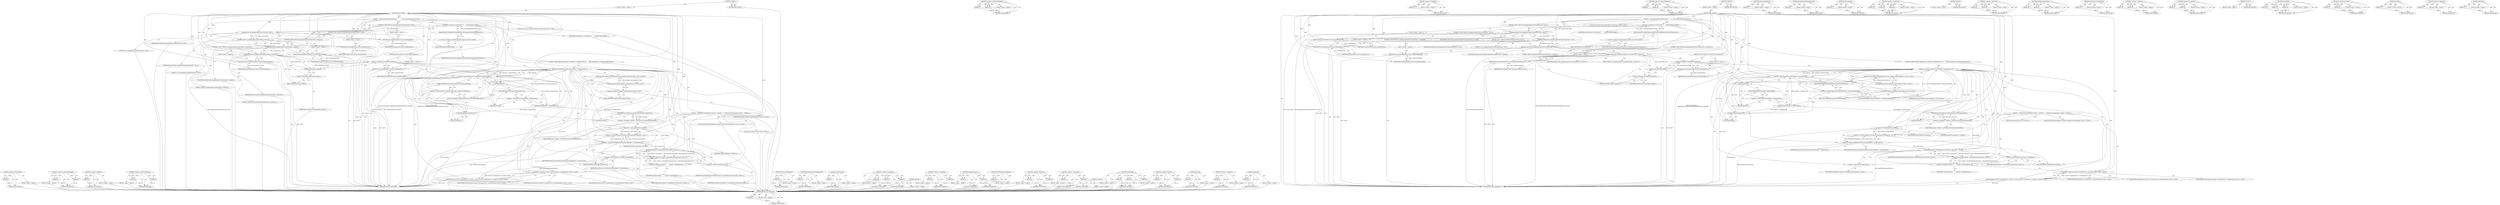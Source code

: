 digraph "toElement" {
vulnerable_216 [label=<(METHOD,AXObject.getInvalidState)>];
vulnerable_217 [label=<(PARAM,p1)>];
vulnerable_218 [label=<(BLOCK,&lt;empty&gt;,&lt;empty&gt;)>];
vulnerable_219 [label=<(METHOD_RETURN,ANY)>];
vulnerable_195 [label=<(METHOD,&lt;operator&gt;.arithmeticShiftRight)>];
vulnerable_196 [label=<(PARAM,p1)>];
vulnerable_197 [label=<(PARAM,p2)>];
vulnerable_198 [label=<(BLOCK,&lt;empty&gt;,&lt;empty&gt;)>];
vulnerable_199 [label=<(METHOD_RETURN,ANY)>];
vulnerable_153 [label=<(METHOD,&lt;operator&gt;.logicalNot)>];
vulnerable_154 [label=<(PARAM,p1)>];
vulnerable_155 [label=<(BLOCK,&lt;empty&gt;,&lt;empty&gt;)>];
vulnerable_156 [label=<(METHOD_RETURN,ANY)>];
vulnerable_173 [label=<(METHOD,&lt;operator&gt;.indirectFieldAccess)>];
vulnerable_174 [label=<(PARAM,p1)>];
vulnerable_175 [label=<(PARAM,p2)>];
vulnerable_176 [label=<(BLOCK,&lt;empty&gt;,&lt;empty&gt;)>];
vulnerable_177 [label=<(METHOD_RETURN,ANY)>];
vulnerable_6 [label=<(METHOD,&lt;global&gt;)<SUB>1</SUB>>];
vulnerable_7 [label=<(BLOCK,&lt;empty&gt;,&lt;empty&gt;)<SUB>1</SUB>>];
vulnerable_8 [label=<(METHOD,getInvalidState)<SUB>1</SUB>>];
vulnerable_9 [label=<(BLOCK,{
   const AtomicString&amp; attributeValue =
     ...,{
   const AtomicString&amp; attributeValue =
     ...)<SUB>1</SUB>>];
vulnerable_10 [label="<(LOCAL,const AtomicString attributeValue: AtomicString)<SUB>2</SUB>>"];
vulnerable_11 [label=<(&lt;operator&gt;.assignment,&amp; attributeValue =
       getAOMPropertyOrARIAA...)<SUB>2</SUB>>];
vulnerable_12 [label=<(IDENTIFIER,attributeValue,&amp; attributeValue =
       getAOMPropertyOrARIAA...)<SUB>2</SUB>>];
vulnerable_13 [label=<(getAOMPropertyOrARIAAttribute,getAOMPropertyOrARIAAttribute(AOMStringProperty...)<SUB>3</SUB>>];
vulnerable_14 [label="<(&lt;operator&gt;.fieldAccess,AOMStringProperty::kInvalid)<SUB>3</SUB>>"];
vulnerable_15 [label=<(IDENTIFIER,AOMStringProperty,getAOMPropertyOrARIAAttribute(AOMStringProperty...)<SUB>3</SUB>>];
vulnerable_16 [label=<(FIELD_IDENTIFIER,kInvalid,kInvalid)<SUB>3</SUB>>];
vulnerable_17 [label=<(CONTROL_STRUCTURE,IF,if (equalIgnoringCase(attributeValue, &quot;false&quot;)))<SUB>4</SUB>>];
vulnerable_18 [label=<(equalIgnoringCase,equalIgnoringCase(attributeValue, &quot;false&quot;))<SUB>4</SUB>>];
vulnerable_19 [label=<(IDENTIFIER,attributeValue,equalIgnoringCase(attributeValue, &quot;false&quot;))<SUB>4</SUB>>];
vulnerable_20 [label=<(LITERAL,&quot;false&quot;,equalIgnoringCase(attributeValue, &quot;false&quot;))<SUB>4</SUB>>];
vulnerable_21 [label=<(BLOCK,&lt;empty&gt;,&lt;empty&gt;)<SUB>5</SUB>>];
vulnerable_22 [label=<(RETURN,return InvalidStateFalse;,return InvalidStateFalse;)<SUB>5</SUB>>];
vulnerable_23 [label=<(IDENTIFIER,InvalidStateFalse,return InvalidStateFalse;)<SUB>5</SUB>>];
vulnerable_24 [label=<(CONTROL_STRUCTURE,IF,if (equalIgnoringCase(attributeValue, &quot;true&quot;)))<SUB>6</SUB>>];
vulnerable_25 [label=<(equalIgnoringCase,equalIgnoringCase(attributeValue, &quot;true&quot;))<SUB>6</SUB>>];
vulnerable_26 [label=<(IDENTIFIER,attributeValue,equalIgnoringCase(attributeValue, &quot;true&quot;))<SUB>6</SUB>>];
vulnerable_27 [label=<(LITERAL,&quot;true&quot;,equalIgnoringCase(attributeValue, &quot;true&quot;))<SUB>6</SUB>>];
vulnerable_28 [label=<(BLOCK,&lt;empty&gt;,&lt;empty&gt;)<SUB>7</SUB>>];
vulnerable_29 [label=<(RETURN,return InvalidStateTrue;,return InvalidStateTrue;)<SUB>7</SUB>>];
vulnerable_30 [label=<(IDENTIFIER,InvalidStateTrue,return InvalidStateTrue;)<SUB>7</SUB>>];
vulnerable_31 [label=<(CONTROL_STRUCTURE,IF,if (equalIgnoringCase(attributeValue, &quot;spelling&quot;)))<SUB>8</SUB>>];
vulnerable_32 [label=<(equalIgnoringCase,equalIgnoringCase(attributeValue, &quot;spelling&quot;))<SUB>8</SUB>>];
vulnerable_33 [label=<(IDENTIFIER,attributeValue,equalIgnoringCase(attributeValue, &quot;spelling&quot;))<SUB>8</SUB>>];
vulnerable_34 [label=<(LITERAL,&quot;spelling&quot;,equalIgnoringCase(attributeValue, &quot;spelling&quot;))<SUB>8</SUB>>];
vulnerable_35 [label=<(BLOCK,&lt;empty&gt;,&lt;empty&gt;)<SUB>9</SUB>>];
vulnerable_36 [label=<(RETURN,return InvalidStateSpelling;,return InvalidStateSpelling;)<SUB>9</SUB>>];
vulnerable_37 [label=<(IDENTIFIER,InvalidStateSpelling,return InvalidStateSpelling;)<SUB>9</SUB>>];
vulnerable_38 [label=<(CONTROL_STRUCTURE,IF,if (equalIgnoringCase(attributeValue, &quot;grammar&quot;)))<SUB>10</SUB>>];
vulnerable_39 [label=<(equalIgnoringCase,equalIgnoringCase(attributeValue, &quot;grammar&quot;))<SUB>10</SUB>>];
vulnerable_40 [label=<(IDENTIFIER,attributeValue,equalIgnoringCase(attributeValue, &quot;grammar&quot;))<SUB>10</SUB>>];
vulnerable_41 [label=<(LITERAL,&quot;grammar&quot;,equalIgnoringCase(attributeValue, &quot;grammar&quot;))<SUB>10</SUB>>];
vulnerable_42 [label=<(BLOCK,&lt;empty&gt;,&lt;empty&gt;)<SUB>11</SUB>>];
vulnerable_43 [label=<(RETURN,return InvalidStateGrammar;,return InvalidStateGrammar;)<SUB>11</SUB>>];
vulnerable_44 [label=<(IDENTIFIER,InvalidStateGrammar,return InvalidStateGrammar;)<SUB>11</SUB>>];
vulnerable_45 [label=<(CONTROL_STRUCTURE,IF,if (!attributeValue.isEmpty()))<SUB>12</SUB>>];
vulnerable_46 [label=<(&lt;operator&gt;.logicalNot,!attributeValue.isEmpty())<SUB>12</SUB>>];
vulnerable_47 [label=<(isEmpty,attributeValue.isEmpty())<SUB>12</SUB>>];
vulnerable_48 [label=<(&lt;operator&gt;.fieldAccess,attributeValue.isEmpty)<SUB>12</SUB>>];
vulnerable_49 [label=<(IDENTIFIER,attributeValue,attributeValue.isEmpty())<SUB>12</SUB>>];
vulnerable_50 [label=<(FIELD_IDENTIFIER,isEmpty,isEmpty)<SUB>12</SUB>>];
vulnerable_51 [label=<(BLOCK,&lt;empty&gt;,&lt;empty&gt;)<SUB>13</SUB>>];
vulnerable_52 [label=<(RETURN,return InvalidStateOther;,return InvalidStateOther;)<SUB>13</SUB>>];
vulnerable_53 [label=<(IDENTIFIER,InvalidStateOther,return InvalidStateOther;)<SUB>13</SUB>>];
vulnerable_54 [label=<(CONTROL_STRUCTURE,IF,if (getNode() &amp;&amp; getNode()-&gt;isElementNode() &amp;&amp;
      toElement(getNode())-&gt;isFormControlElement()))<SUB>15</SUB>>];
vulnerable_55 [label=<(&lt;operator&gt;.logicalAnd,getNode() &amp;&amp; getNode()-&gt;isElementNode() &amp;&amp;
    ...)<SUB>15</SUB>>];
vulnerable_56 [label=<(&lt;operator&gt;.logicalAnd,getNode() &amp;&amp; getNode()-&gt;isElementNode())<SUB>15</SUB>>];
vulnerable_57 [label=<(getNode,getNode())<SUB>15</SUB>>];
vulnerable_58 [label=<(isElementNode,getNode()-&gt;isElementNode())<SUB>15</SUB>>];
vulnerable_59 [label=<(&lt;operator&gt;.indirectFieldAccess,getNode()-&gt;isElementNode)<SUB>15</SUB>>];
vulnerable_60 [label=<(getNode,getNode())<SUB>15</SUB>>];
vulnerable_61 [label=<(FIELD_IDENTIFIER,isElementNode,isElementNode)<SUB>15</SUB>>];
vulnerable_62 [label=<(isFormControlElement,toElement(getNode())-&gt;isFormControlElement())<SUB>16</SUB>>];
vulnerable_63 [label=<(&lt;operator&gt;.indirectFieldAccess,toElement(getNode())-&gt;isFormControlElement)<SUB>16</SUB>>];
vulnerable_64 [label=<(toElement,toElement(getNode()))<SUB>16</SUB>>];
vulnerable_65 [label=<(getNode,getNode())<SUB>16</SUB>>];
vulnerable_66 [label=<(FIELD_IDENTIFIER,isFormControlElement,isFormControlElement)<SUB>16</SUB>>];
vulnerable_67 [label=<(BLOCK,{
    HTMLFormControlElement* element = toHTMLF...,{
    HTMLFormControlElement* element = toHTMLF...)<SUB>16</SUB>>];
vulnerable_68 [label="<(LOCAL,HTMLFormControlElement* element: HTMLFormControlElement*)<SUB>17</SUB>>"];
vulnerable_69 [label=<(&lt;operator&gt;.assignment,* element = toHTMLFormControlElement(getNode()))<SUB>17</SUB>>];
vulnerable_70 [label=<(IDENTIFIER,element,* element = toHTMLFormControlElement(getNode()))<SUB>17</SUB>>];
vulnerable_71 [label=<(toHTMLFormControlElement,toHTMLFormControlElement(getNode()))<SUB>17</SUB>>];
vulnerable_72 [label=<(getNode,getNode())<SUB>17</SUB>>];
vulnerable_73 [label=<(&lt;operator&gt;.lessThan,HeapVector&lt;Member&lt;HTMLFormControlElement&gt;&gt; inva...)<SUB>18</SUB>>];
vulnerable_74 [label=<(&lt;operator&gt;.lessThan,HeapVector&lt;Member)<SUB>18</SUB>>];
vulnerable_75 [label=<(IDENTIFIER,HeapVector,HeapVector&lt;Member)<SUB>18</SUB>>];
vulnerable_76 [label=<(IDENTIFIER,Member,HeapVector&lt;Member)<SUB>18</SUB>>];
vulnerable_77 [label=<(&lt;operator&gt;.arithmeticShiftRight,HTMLFormControlElement&gt;&gt; invalidControls)<SUB>18</SUB>>];
vulnerable_78 [label=<(IDENTIFIER,HTMLFormControlElement,HTMLFormControlElement&gt;&gt; invalidControls)<SUB>18</SUB>>];
vulnerable_79 [label=<(IDENTIFIER,invalidControls,HTMLFormControlElement&gt;&gt; invalidControls)<SUB>18</SUB>>];
vulnerable_80 [label="<(LOCAL,bool isInvalid: bool)<SUB>19</SUB>>"];
vulnerable_81 [label=<(&lt;operator&gt;.assignment,isInvalid =
        !element-&gt;checkValidity(&amp;in...)<SUB>19</SUB>>];
vulnerable_82 [label=<(IDENTIFIER,isInvalid,isInvalid =
        !element-&gt;checkValidity(&amp;in...)<SUB>19</SUB>>];
vulnerable_83 [label=<(&lt;operator&gt;.logicalNot,!element-&gt;checkValidity(&amp;invalidControls, Check...)<SUB>20</SUB>>];
vulnerable_84 [label=<(checkValidity,element-&gt;checkValidity(&amp;invalidControls, CheckV...)<SUB>20</SUB>>];
vulnerable_85 [label=<(&lt;operator&gt;.indirectFieldAccess,element-&gt;checkValidity)<SUB>20</SUB>>];
vulnerable_86 [label=<(IDENTIFIER,element,element-&gt;checkValidity(&amp;invalidControls, CheckV...)<SUB>20</SUB>>];
vulnerable_87 [label=<(FIELD_IDENTIFIER,checkValidity,checkValidity)<SUB>20</SUB>>];
vulnerable_88 [label=<(&lt;operator&gt;.addressOf,&amp;invalidControls)<SUB>20</SUB>>];
vulnerable_89 [label=<(IDENTIFIER,invalidControls,element-&gt;checkValidity(&amp;invalidControls, CheckV...)<SUB>20</SUB>>];
vulnerable_90 [label=<(IDENTIFIER,CheckValidityDispatchNoEvent,element-&gt;checkValidity(&amp;invalidControls, CheckV...)<SUB>20</SUB>>];
vulnerable_91 [label="<(RETURN,return isInvalid ? InvalidStateTrue : InvalidSt...,return isInvalid ? InvalidStateTrue : InvalidSt...)<SUB>21</SUB>>"];
vulnerable_92 [label="<(&lt;operator&gt;.conditional,isInvalid ? InvalidStateTrue : InvalidStateFalse)<SUB>21</SUB>>"];
vulnerable_93 [label="<(IDENTIFIER,isInvalid,isInvalid ? InvalidStateTrue : InvalidStateFalse)<SUB>21</SUB>>"];
vulnerable_94 [label="<(IDENTIFIER,InvalidStateTrue,isInvalid ? InvalidStateTrue : InvalidStateFalse)<SUB>21</SUB>>"];
vulnerable_95 [label="<(IDENTIFIER,InvalidStateFalse,isInvalid ? InvalidStateTrue : InvalidStateFalse)<SUB>21</SUB>>"];
vulnerable_96 [label="<(RETURN,return AXObject::getInvalidState();,return AXObject::getInvalidState();)<SUB>24</SUB>>"];
vulnerable_97 [label="<(AXObject.getInvalidState,AXObject::getInvalidState())<SUB>24</SUB>>"];
vulnerable_98 [label="<(&lt;operator&gt;.fieldAccess,AXObject::getInvalidState)<SUB>24</SUB>>"];
vulnerable_99 [label="<(IDENTIFIER,AXObject,AXObject::getInvalidState())<SUB>24</SUB>>"];
vulnerable_100 [label=<(FIELD_IDENTIFIER,getInvalidState,getInvalidState)<SUB>24</SUB>>];
vulnerable_101 [label=<(METHOD_RETURN,InvalidState)<SUB>1</SUB>>];
vulnerable_103 [label=<(METHOD_RETURN,ANY)<SUB>1</SUB>>];
vulnerable_178 [label=<(METHOD,isFormControlElement)>];
vulnerable_179 [label=<(PARAM,p1)>];
vulnerable_180 [label=<(BLOCK,&lt;empty&gt;,&lt;empty&gt;)>];
vulnerable_181 [label=<(METHOD_RETURN,ANY)>];
vulnerable_139 [label=<(METHOD,getAOMPropertyOrARIAAttribute)>];
vulnerable_140 [label=<(PARAM,p1)>];
vulnerable_141 [label=<(BLOCK,&lt;empty&gt;,&lt;empty&gt;)>];
vulnerable_142 [label=<(METHOD_RETURN,ANY)>];
vulnerable_169 [label=<(METHOD,isElementNode)>];
vulnerable_170 [label=<(PARAM,p1)>];
vulnerable_171 [label=<(BLOCK,&lt;empty&gt;,&lt;empty&gt;)>];
vulnerable_172 [label=<(METHOD_RETURN,ANY)>];
vulnerable_210 [label=<(METHOD,&lt;operator&gt;.conditional)>];
vulnerable_211 [label=<(PARAM,p1)>];
vulnerable_212 [label=<(PARAM,p2)>];
vulnerable_213 [label=<(PARAM,p3)>];
vulnerable_214 [label=<(BLOCK,&lt;empty&gt;,&lt;empty&gt;)>];
vulnerable_215 [label=<(METHOD_RETURN,ANY)>];
vulnerable_166 [label=<(METHOD,getNode)>];
vulnerable_167 [label=<(BLOCK,&lt;empty&gt;,&lt;empty&gt;)>];
vulnerable_168 [label=<(METHOD_RETURN,ANY)>];
vulnerable_161 [label=<(METHOD,&lt;operator&gt;.logicalAnd)>];
vulnerable_162 [label=<(PARAM,p1)>];
vulnerable_163 [label=<(PARAM,p2)>];
vulnerable_164 [label=<(BLOCK,&lt;empty&gt;,&lt;empty&gt;)>];
vulnerable_165 [label=<(METHOD_RETURN,ANY)>];
vulnerable_148 [label=<(METHOD,equalIgnoringCase)>];
vulnerable_149 [label=<(PARAM,p1)>];
vulnerable_150 [label=<(PARAM,p2)>];
vulnerable_151 [label=<(BLOCK,&lt;empty&gt;,&lt;empty&gt;)>];
vulnerable_152 [label=<(METHOD_RETURN,ANY)>];
vulnerable_186 [label=<(METHOD,toHTMLFormControlElement)>];
vulnerable_187 [label=<(PARAM,p1)>];
vulnerable_188 [label=<(BLOCK,&lt;empty&gt;,&lt;empty&gt;)>];
vulnerable_189 [label=<(METHOD_RETURN,ANY)>];
vulnerable_143 [label=<(METHOD,&lt;operator&gt;.fieldAccess)>];
vulnerable_144 [label=<(PARAM,p1)>];
vulnerable_145 [label=<(PARAM,p2)>];
vulnerable_146 [label=<(BLOCK,&lt;empty&gt;,&lt;empty&gt;)>];
vulnerable_147 [label=<(METHOD_RETURN,ANY)>];
vulnerable_134 [label=<(METHOD,&lt;operator&gt;.assignment)>];
vulnerable_135 [label=<(PARAM,p1)>];
vulnerable_136 [label=<(PARAM,p2)>];
vulnerable_137 [label=<(BLOCK,&lt;empty&gt;,&lt;empty&gt;)>];
vulnerable_138 [label=<(METHOD_RETURN,ANY)>];
vulnerable_128 [label=<(METHOD,&lt;global&gt;)<SUB>1</SUB>>];
vulnerable_129 [label=<(BLOCK,&lt;empty&gt;,&lt;empty&gt;)>];
vulnerable_130 [label=<(METHOD_RETURN,ANY)>];
vulnerable_200 [label=<(METHOD,checkValidity)>];
vulnerable_201 [label=<(PARAM,p1)>];
vulnerable_202 [label=<(PARAM,p2)>];
vulnerable_203 [label=<(PARAM,p3)>];
vulnerable_204 [label=<(BLOCK,&lt;empty&gt;,&lt;empty&gt;)>];
vulnerable_205 [label=<(METHOD_RETURN,ANY)>];
vulnerable_190 [label=<(METHOD,&lt;operator&gt;.lessThan)>];
vulnerable_191 [label=<(PARAM,p1)>];
vulnerable_192 [label=<(PARAM,p2)>];
vulnerable_193 [label=<(BLOCK,&lt;empty&gt;,&lt;empty&gt;)>];
vulnerable_194 [label=<(METHOD_RETURN,ANY)>];
vulnerable_157 [label=<(METHOD,isEmpty)>];
vulnerable_158 [label=<(PARAM,p1)>];
vulnerable_159 [label=<(BLOCK,&lt;empty&gt;,&lt;empty&gt;)>];
vulnerable_160 [label=<(METHOD_RETURN,ANY)>];
vulnerable_206 [label=<(METHOD,&lt;operator&gt;.addressOf)>];
vulnerable_207 [label=<(PARAM,p1)>];
vulnerable_208 [label=<(BLOCK,&lt;empty&gt;,&lt;empty&gt;)>];
vulnerable_209 [label=<(METHOD_RETURN,ANY)>];
vulnerable_182 [label=<(METHOD,toElement)>];
vulnerable_183 [label=<(PARAM,p1)>];
vulnerable_184 [label=<(BLOCK,&lt;empty&gt;,&lt;empty&gt;)>];
vulnerable_185 [label=<(METHOD_RETURN,ANY)>];
fixed_216 [label=<(METHOD,AXObject.getInvalidState)>];
fixed_217 [label=<(PARAM,p1)>];
fixed_218 [label=<(BLOCK,&lt;empty&gt;,&lt;empty&gt;)>];
fixed_219 [label=<(METHOD_RETURN,ANY)>];
fixed_195 [label=<(METHOD,&lt;operator&gt;.arithmeticShiftRight)>];
fixed_196 [label=<(PARAM,p1)>];
fixed_197 [label=<(PARAM,p2)>];
fixed_198 [label=<(BLOCK,&lt;empty&gt;,&lt;empty&gt;)>];
fixed_199 [label=<(METHOD_RETURN,ANY)>];
fixed_153 [label=<(METHOD,&lt;operator&gt;.logicalNot)>];
fixed_154 [label=<(PARAM,p1)>];
fixed_155 [label=<(BLOCK,&lt;empty&gt;,&lt;empty&gt;)>];
fixed_156 [label=<(METHOD_RETURN,ANY)>];
fixed_173 [label=<(METHOD,&lt;operator&gt;.indirectFieldAccess)>];
fixed_174 [label=<(PARAM,p1)>];
fixed_175 [label=<(PARAM,p2)>];
fixed_176 [label=<(BLOCK,&lt;empty&gt;,&lt;empty&gt;)>];
fixed_177 [label=<(METHOD_RETURN,ANY)>];
fixed_6 [label=<(METHOD,&lt;global&gt;)<SUB>1</SUB>>];
fixed_7 [label=<(BLOCK,&lt;empty&gt;,&lt;empty&gt;)<SUB>1</SUB>>];
fixed_8 [label=<(METHOD,getInvalidState)<SUB>1</SUB>>];
fixed_9 [label=<(BLOCK,{
   const AtomicString&amp; attributeValue =
     ...,{
   const AtomicString&amp; attributeValue =
     ...)<SUB>1</SUB>>];
fixed_10 [label="<(LOCAL,const AtomicString attributeValue: AtomicString)<SUB>2</SUB>>"];
fixed_11 [label=<(&lt;operator&gt;.assignment,&amp; attributeValue =
       getAOMPropertyOrARIAA...)<SUB>2</SUB>>];
fixed_12 [label=<(IDENTIFIER,attributeValue,&amp; attributeValue =
       getAOMPropertyOrARIAA...)<SUB>2</SUB>>];
fixed_13 [label=<(getAOMPropertyOrARIAAttribute,getAOMPropertyOrARIAAttribute(AOMStringProperty...)<SUB>3</SUB>>];
fixed_14 [label="<(&lt;operator&gt;.fieldAccess,AOMStringProperty::kInvalid)<SUB>3</SUB>>"];
fixed_15 [label=<(IDENTIFIER,AOMStringProperty,getAOMPropertyOrARIAAttribute(AOMStringProperty...)<SUB>3</SUB>>];
fixed_16 [label=<(FIELD_IDENTIFIER,kInvalid,kInvalid)<SUB>3</SUB>>];
fixed_17 [label=<(CONTROL_STRUCTURE,IF,if (equalIgnoringASCIICase(attributeValue, &quot;false&quot;)))<SUB>4</SUB>>];
fixed_18 [label=<(equalIgnoringASCIICase,equalIgnoringASCIICase(attributeValue, &quot;false&quot;))<SUB>4</SUB>>];
fixed_19 [label=<(IDENTIFIER,attributeValue,equalIgnoringASCIICase(attributeValue, &quot;false&quot;))<SUB>4</SUB>>];
fixed_20 [label=<(LITERAL,&quot;false&quot;,equalIgnoringASCIICase(attributeValue, &quot;false&quot;))<SUB>4</SUB>>];
fixed_21 [label=<(BLOCK,&lt;empty&gt;,&lt;empty&gt;)<SUB>5</SUB>>];
fixed_22 [label=<(RETURN,return InvalidStateFalse;,return InvalidStateFalse;)<SUB>5</SUB>>];
fixed_23 [label=<(IDENTIFIER,InvalidStateFalse,return InvalidStateFalse;)<SUB>5</SUB>>];
fixed_24 [label=<(CONTROL_STRUCTURE,IF,if (equalIgnoringASCIICase(attributeValue, &quot;true&quot;)))<SUB>6</SUB>>];
fixed_25 [label=<(equalIgnoringASCIICase,equalIgnoringASCIICase(attributeValue, &quot;true&quot;))<SUB>6</SUB>>];
fixed_26 [label=<(IDENTIFIER,attributeValue,equalIgnoringASCIICase(attributeValue, &quot;true&quot;))<SUB>6</SUB>>];
fixed_27 [label=<(LITERAL,&quot;true&quot;,equalIgnoringASCIICase(attributeValue, &quot;true&quot;))<SUB>6</SUB>>];
fixed_28 [label=<(BLOCK,&lt;empty&gt;,&lt;empty&gt;)<SUB>7</SUB>>];
fixed_29 [label=<(RETURN,return InvalidStateTrue;,return InvalidStateTrue;)<SUB>7</SUB>>];
fixed_30 [label=<(IDENTIFIER,InvalidStateTrue,return InvalidStateTrue;)<SUB>7</SUB>>];
fixed_31 [label=<(CONTROL_STRUCTURE,IF,if (equalIgnoringASCIICase(attributeValue, &quot;spelling&quot;)))<SUB>8</SUB>>];
fixed_32 [label=<(equalIgnoringASCIICase,equalIgnoringASCIICase(attributeValue, &quot;spelling&quot;))<SUB>8</SUB>>];
fixed_33 [label=<(IDENTIFIER,attributeValue,equalIgnoringASCIICase(attributeValue, &quot;spelling&quot;))<SUB>8</SUB>>];
fixed_34 [label=<(LITERAL,&quot;spelling&quot;,equalIgnoringASCIICase(attributeValue, &quot;spelling&quot;))<SUB>8</SUB>>];
fixed_35 [label=<(BLOCK,&lt;empty&gt;,&lt;empty&gt;)<SUB>9</SUB>>];
fixed_36 [label=<(RETURN,return InvalidStateSpelling;,return InvalidStateSpelling;)<SUB>9</SUB>>];
fixed_37 [label=<(IDENTIFIER,InvalidStateSpelling,return InvalidStateSpelling;)<SUB>9</SUB>>];
fixed_38 [label=<(CONTROL_STRUCTURE,IF,if (equalIgnoringASCIICase(attributeValue, &quot;grammar&quot;)))<SUB>10</SUB>>];
fixed_39 [label=<(equalIgnoringASCIICase,equalIgnoringASCIICase(attributeValue, &quot;grammar&quot;))<SUB>10</SUB>>];
fixed_40 [label=<(IDENTIFIER,attributeValue,equalIgnoringASCIICase(attributeValue, &quot;grammar&quot;))<SUB>10</SUB>>];
fixed_41 [label=<(LITERAL,&quot;grammar&quot;,equalIgnoringASCIICase(attributeValue, &quot;grammar&quot;))<SUB>10</SUB>>];
fixed_42 [label=<(BLOCK,&lt;empty&gt;,&lt;empty&gt;)<SUB>11</SUB>>];
fixed_43 [label=<(RETURN,return InvalidStateGrammar;,return InvalidStateGrammar;)<SUB>11</SUB>>];
fixed_44 [label=<(IDENTIFIER,InvalidStateGrammar,return InvalidStateGrammar;)<SUB>11</SUB>>];
fixed_45 [label=<(CONTROL_STRUCTURE,IF,if (!attributeValue.isEmpty()))<SUB>12</SUB>>];
fixed_46 [label=<(&lt;operator&gt;.logicalNot,!attributeValue.isEmpty())<SUB>12</SUB>>];
fixed_47 [label=<(isEmpty,attributeValue.isEmpty())<SUB>12</SUB>>];
fixed_48 [label=<(&lt;operator&gt;.fieldAccess,attributeValue.isEmpty)<SUB>12</SUB>>];
fixed_49 [label=<(IDENTIFIER,attributeValue,attributeValue.isEmpty())<SUB>12</SUB>>];
fixed_50 [label=<(FIELD_IDENTIFIER,isEmpty,isEmpty)<SUB>12</SUB>>];
fixed_51 [label=<(BLOCK,&lt;empty&gt;,&lt;empty&gt;)<SUB>13</SUB>>];
fixed_52 [label=<(RETURN,return InvalidStateOther;,return InvalidStateOther;)<SUB>13</SUB>>];
fixed_53 [label=<(IDENTIFIER,InvalidStateOther,return InvalidStateOther;)<SUB>13</SUB>>];
fixed_54 [label=<(CONTROL_STRUCTURE,IF,if (getNode() &amp;&amp; getNode()-&gt;isElementNode() &amp;&amp;
      toElement(getNode())-&gt;isFormControlElement()))<SUB>15</SUB>>];
fixed_55 [label=<(&lt;operator&gt;.logicalAnd,getNode() &amp;&amp; getNode()-&gt;isElementNode() &amp;&amp;
    ...)<SUB>15</SUB>>];
fixed_56 [label=<(&lt;operator&gt;.logicalAnd,getNode() &amp;&amp; getNode()-&gt;isElementNode())<SUB>15</SUB>>];
fixed_57 [label=<(getNode,getNode())<SUB>15</SUB>>];
fixed_58 [label=<(isElementNode,getNode()-&gt;isElementNode())<SUB>15</SUB>>];
fixed_59 [label=<(&lt;operator&gt;.indirectFieldAccess,getNode()-&gt;isElementNode)<SUB>15</SUB>>];
fixed_60 [label=<(getNode,getNode())<SUB>15</SUB>>];
fixed_61 [label=<(FIELD_IDENTIFIER,isElementNode,isElementNode)<SUB>15</SUB>>];
fixed_62 [label=<(isFormControlElement,toElement(getNode())-&gt;isFormControlElement())<SUB>16</SUB>>];
fixed_63 [label=<(&lt;operator&gt;.indirectFieldAccess,toElement(getNode())-&gt;isFormControlElement)<SUB>16</SUB>>];
fixed_64 [label=<(toElement,toElement(getNode()))<SUB>16</SUB>>];
fixed_65 [label=<(getNode,getNode())<SUB>16</SUB>>];
fixed_66 [label=<(FIELD_IDENTIFIER,isFormControlElement,isFormControlElement)<SUB>16</SUB>>];
fixed_67 [label=<(BLOCK,{
    HTMLFormControlElement* element = toHTMLF...,{
    HTMLFormControlElement* element = toHTMLF...)<SUB>16</SUB>>];
fixed_68 [label="<(LOCAL,HTMLFormControlElement* element: HTMLFormControlElement*)<SUB>17</SUB>>"];
fixed_69 [label=<(&lt;operator&gt;.assignment,* element = toHTMLFormControlElement(getNode()))<SUB>17</SUB>>];
fixed_70 [label=<(IDENTIFIER,element,* element = toHTMLFormControlElement(getNode()))<SUB>17</SUB>>];
fixed_71 [label=<(toHTMLFormControlElement,toHTMLFormControlElement(getNode()))<SUB>17</SUB>>];
fixed_72 [label=<(getNode,getNode())<SUB>17</SUB>>];
fixed_73 [label=<(&lt;operator&gt;.lessThan,HeapVector&lt;Member&lt;HTMLFormControlElement&gt;&gt; inva...)<SUB>18</SUB>>];
fixed_74 [label=<(&lt;operator&gt;.lessThan,HeapVector&lt;Member)<SUB>18</SUB>>];
fixed_75 [label=<(IDENTIFIER,HeapVector,HeapVector&lt;Member)<SUB>18</SUB>>];
fixed_76 [label=<(IDENTIFIER,Member,HeapVector&lt;Member)<SUB>18</SUB>>];
fixed_77 [label=<(&lt;operator&gt;.arithmeticShiftRight,HTMLFormControlElement&gt;&gt; invalidControls)<SUB>18</SUB>>];
fixed_78 [label=<(IDENTIFIER,HTMLFormControlElement,HTMLFormControlElement&gt;&gt; invalidControls)<SUB>18</SUB>>];
fixed_79 [label=<(IDENTIFIER,invalidControls,HTMLFormControlElement&gt;&gt; invalidControls)<SUB>18</SUB>>];
fixed_80 [label="<(LOCAL,bool isInvalid: bool)<SUB>19</SUB>>"];
fixed_81 [label=<(&lt;operator&gt;.assignment,isInvalid =
        !element-&gt;checkValidity(&amp;in...)<SUB>19</SUB>>];
fixed_82 [label=<(IDENTIFIER,isInvalid,isInvalid =
        !element-&gt;checkValidity(&amp;in...)<SUB>19</SUB>>];
fixed_83 [label=<(&lt;operator&gt;.logicalNot,!element-&gt;checkValidity(&amp;invalidControls, Check...)<SUB>20</SUB>>];
fixed_84 [label=<(checkValidity,element-&gt;checkValidity(&amp;invalidControls, CheckV...)<SUB>20</SUB>>];
fixed_85 [label=<(&lt;operator&gt;.indirectFieldAccess,element-&gt;checkValidity)<SUB>20</SUB>>];
fixed_86 [label=<(IDENTIFIER,element,element-&gt;checkValidity(&amp;invalidControls, CheckV...)<SUB>20</SUB>>];
fixed_87 [label=<(FIELD_IDENTIFIER,checkValidity,checkValidity)<SUB>20</SUB>>];
fixed_88 [label=<(&lt;operator&gt;.addressOf,&amp;invalidControls)<SUB>20</SUB>>];
fixed_89 [label=<(IDENTIFIER,invalidControls,element-&gt;checkValidity(&amp;invalidControls, CheckV...)<SUB>20</SUB>>];
fixed_90 [label=<(IDENTIFIER,CheckValidityDispatchNoEvent,element-&gt;checkValidity(&amp;invalidControls, CheckV...)<SUB>20</SUB>>];
fixed_91 [label="<(RETURN,return isInvalid ? InvalidStateTrue : InvalidSt...,return isInvalid ? InvalidStateTrue : InvalidSt...)<SUB>21</SUB>>"];
fixed_92 [label="<(&lt;operator&gt;.conditional,isInvalid ? InvalidStateTrue : InvalidStateFalse)<SUB>21</SUB>>"];
fixed_93 [label="<(IDENTIFIER,isInvalid,isInvalid ? InvalidStateTrue : InvalidStateFalse)<SUB>21</SUB>>"];
fixed_94 [label="<(IDENTIFIER,InvalidStateTrue,isInvalid ? InvalidStateTrue : InvalidStateFalse)<SUB>21</SUB>>"];
fixed_95 [label="<(IDENTIFIER,InvalidStateFalse,isInvalid ? InvalidStateTrue : InvalidStateFalse)<SUB>21</SUB>>"];
fixed_96 [label="<(RETURN,return AXObject::getInvalidState();,return AXObject::getInvalidState();)<SUB>24</SUB>>"];
fixed_97 [label="<(AXObject.getInvalidState,AXObject::getInvalidState())<SUB>24</SUB>>"];
fixed_98 [label="<(&lt;operator&gt;.fieldAccess,AXObject::getInvalidState)<SUB>24</SUB>>"];
fixed_99 [label="<(IDENTIFIER,AXObject,AXObject::getInvalidState())<SUB>24</SUB>>"];
fixed_100 [label=<(FIELD_IDENTIFIER,getInvalidState,getInvalidState)<SUB>24</SUB>>];
fixed_101 [label=<(METHOD_RETURN,InvalidState)<SUB>1</SUB>>];
fixed_103 [label=<(METHOD_RETURN,ANY)<SUB>1</SUB>>];
fixed_178 [label=<(METHOD,isFormControlElement)>];
fixed_179 [label=<(PARAM,p1)>];
fixed_180 [label=<(BLOCK,&lt;empty&gt;,&lt;empty&gt;)>];
fixed_181 [label=<(METHOD_RETURN,ANY)>];
fixed_139 [label=<(METHOD,getAOMPropertyOrARIAAttribute)>];
fixed_140 [label=<(PARAM,p1)>];
fixed_141 [label=<(BLOCK,&lt;empty&gt;,&lt;empty&gt;)>];
fixed_142 [label=<(METHOD_RETURN,ANY)>];
fixed_169 [label=<(METHOD,isElementNode)>];
fixed_170 [label=<(PARAM,p1)>];
fixed_171 [label=<(BLOCK,&lt;empty&gt;,&lt;empty&gt;)>];
fixed_172 [label=<(METHOD_RETURN,ANY)>];
fixed_210 [label=<(METHOD,&lt;operator&gt;.conditional)>];
fixed_211 [label=<(PARAM,p1)>];
fixed_212 [label=<(PARAM,p2)>];
fixed_213 [label=<(PARAM,p3)>];
fixed_214 [label=<(BLOCK,&lt;empty&gt;,&lt;empty&gt;)>];
fixed_215 [label=<(METHOD_RETURN,ANY)>];
fixed_166 [label=<(METHOD,getNode)>];
fixed_167 [label=<(BLOCK,&lt;empty&gt;,&lt;empty&gt;)>];
fixed_168 [label=<(METHOD_RETURN,ANY)>];
fixed_161 [label=<(METHOD,&lt;operator&gt;.logicalAnd)>];
fixed_162 [label=<(PARAM,p1)>];
fixed_163 [label=<(PARAM,p2)>];
fixed_164 [label=<(BLOCK,&lt;empty&gt;,&lt;empty&gt;)>];
fixed_165 [label=<(METHOD_RETURN,ANY)>];
fixed_148 [label=<(METHOD,equalIgnoringASCIICase)>];
fixed_149 [label=<(PARAM,p1)>];
fixed_150 [label=<(PARAM,p2)>];
fixed_151 [label=<(BLOCK,&lt;empty&gt;,&lt;empty&gt;)>];
fixed_152 [label=<(METHOD_RETURN,ANY)>];
fixed_186 [label=<(METHOD,toHTMLFormControlElement)>];
fixed_187 [label=<(PARAM,p1)>];
fixed_188 [label=<(BLOCK,&lt;empty&gt;,&lt;empty&gt;)>];
fixed_189 [label=<(METHOD_RETURN,ANY)>];
fixed_143 [label=<(METHOD,&lt;operator&gt;.fieldAccess)>];
fixed_144 [label=<(PARAM,p1)>];
fixed_145 [label=<(PARAM,p2)>];
fixed_146 [label=<(BLOCK,&lt;empty&gt;,&lt;empty&gt;)>];
fixed_147 [label=<(METHOD_RETURN,ANY)>];
fixed_134 [label=<(METHOD,&lt;operator&gt;.assignment)>];
fixed_135 [label=<(PARAM,p1)>];
fixed_136 [label=<(PARAM,p2)>];
fixed_137 [label=<(BLOCK,&lt;empty&gt;,&lt;empty&gt;)>];
fixed_138 [label=<(METHOD_RETURN,ANY)>];
fixed_128 [label=<(METHOD,&lt;global&gt;)<SUB>1</SUB>>];
fixed_129 [label=<(BLOCK,&lt;empty&gt;,&lt;empty&gt;)>];
fixed_130 [label=<(METHOD_RETURN,ANY)>];
fixed_200 [label=<(METHOD,checkValidity)>];
fixed_201 [label=<(PARAM,p1)>];
fixed_202 [label=<(PARAM,p2)>];
fixed_203 [label=<(PARAM,p3)>];
fixed_204 [label=<(BLOCK,&lt;empty&gt;,&lt;empty&gt;)>];
fixed_205 [label=<(METHOD_RETURN,ANY)>];
fixed_190 [label=<(METHOD,&lt;operator&gt;.lessThan)>];
fixed_191 [label=<(PARAM,p1)>];
fixed_192 [label=<(PARAM,p2)>];
fixed_193 [label=<(BLOCK,&lt;empty&gt;,&lt;empty&gt;)>];
fixed_194 [label=<(METHOD_RETURN,ANY)>];
fixed_157 [label=<(METHOD,isEmpty)>];
fixed_158 [label=<(PARAM,p1)>];
fixed_159 [label=<(BLOCK,&lt;empty&gt;,&lt;empty&gt;)>];
fixed_160 [label=<(METHOD_RETURN,ANY)>];
fixed_206 [label=<(METHOD,&lt;operator&gt;.addressOf)>];
fixed_207 [label=<(PARAM,p1)>];
fixed_208 [label=<(BLOCK,&lt;empty&gt;,&lt;empty&gt;)>];
fixed_209 [label=<(METHOD_RETURN,ANY)>];
fixed_182 [label=<(METHOD,toElement)>];
fixed_183 [label=<(PARAM,p1)>];
fixed_184 [label=<(BLOCK,&lt;empty&gt;,&lt;empty&gt;)>];
fixed_185 [label=<(METHOD_RETURN,ANY)>];
vulnerable_216 -> vulnerable_217  [key=0, label="AST: "];
vulnerable_216 -> vulnerable_217  [key=1, label="DDG: "];
vulnerable_216 -> vulnerable_218  [key=0, label="AST: "];
vulnerable_216 -> vulnerable_219  [key=0, label="AST: "];
vulnerable_216 -> vulnerable_219  [key=1, label="CFG: "];
vulnerable_217 -> vulnerable_219  [key=0, label="DDG: p1"];
vulnerable_218 -> fixed_216  [key=0];
vulnerable_219 -> fixed_216  [key=0];
vulnerable_195 -> vulnerable_196  [key=0, label="AST: "];
vulnerable_195 -> vulnerable_196  [key=1, label="DDG: "];
vulnerable_195 -> vulnerable_198  [key=0, label="AST: "];
vulnerable_195 -> vulnerable_197  [key=0, label="AST: "];
vulnerable_195 -> vulnerable_197  [key=1, label="DDG: "];
vulnerable_195 -> vulnerable_199  [key=0, label="AST: "];
vulnerable_195 -> vulnerable_199  [key=1, label="CFG: "];
vulnerable_196 -> vulnerable_199  [key=0, label="DDG: p1"];
vulnerable_197 -> vulnerable_199  [key=0, label="DDG: p2"];
vulnerable_198 -> fixed_216  [key=0];
vulnerable_199 -> fixed_216  [key=0];
vulnerable_153 -> vulnerable_154  [key=0, label="AST: "];
vulnerable_153 -> vulnerable_154  [key=1, label="DDG: "];
vulnerable_153 -> vulnerable_155  [key=0, label="AST: "];
vulnerable_153 -> vulnerable_156  [key=0, label="AST: "];
vulnerable_153 -> vulnerable_156  [key=1, label="CFG: "];
vulnerable_154 -> vulnerable_156  [key=0, label="DDG: p1"];
vulnerable_155 -> fixed_216  [key=0];
vulnerable_156 -> fixed_216  [key=0];
vulnerable_173 -> vulnerable_174  [key=0, label="AST: "];
vulnerable_173 -> vulnerable_174  [key=1, label="DDG: "];
vulnerable_173 -> vulnerable_176  [key=0, label="AST: "];
vulnerable_173 -> vulnerable_175  [key=0, label="AST: "];
vulnerable_173 -> vulnerable_175  [key=1, label="DDG: "];
vulnerable_173 -> vulnerable_177  [key=0, label="AST: "];
vulnerable_173 -> vulnerable_177  [key=1, label="CFG: "];
vulnerable_174 -> vulnerable_177  [key=0, label="DDG: p1"];
vulnerable_175 -> vulnerable_177  [key=0, label="DDG: p2"];
vulnerable_176 -> fixed_216  [key=0];
vulnerable_177 -> fixed_216  [key=0];
vulnerable_6 -> vulnerable_7  [key=0, label="AST: "];
vulnerable_6 -> vulnerable_103  [key=0, label="AST: "];
vulnerable_6 -> vulnerable_103  [key=1, label="CFG: "];
vulnerable_7 -> vulnerable_8  [key=0, label="AST: "];
vulnerable_8 -> vulnerable_9  [key=0, label="AST: "];
vulnerable_8 -> vulnerable_101  [key=0, label="AST: "];
vulnerable_8 -> vulnerable_16  [key=0, label="CFG: "];
vulnerable_8 -> vulnerable_18  [key=0, label="DDG: "];
vulnerable_8 -> vulnerable_22  [key=0, label="DDG: "];
vulnerable_8 -> vulnerable_25  [key=0, label="DDG: "];
vulnerable_8 -> vulnerable_29  [key=0, label="DDG: "];
vulnerable_8 -> vulnerable_32  [key=0, label="DDG: "];
vulnerable_8 -> vulnerable_36  [key=0, label="DDG: "];
vulnerable_8 -> vulnerable_39  [key=0, label="DDG: "];
vulnerable_8 -> vulnerable_43  [key=0, label="DDG: "];
vulnerable_8 -> vulnerable_52  [key=0, label="DDG: "];
vulnerable_8 -> vulnerable_23  [key=0, label="DDG: "];
vulnerable_8 -> vulnerable_30  [key=0, label="DDG: "];
vulnerable_8 -> vulnerable_37  [key=0, label="DDG: "];
vulnerable_8 -> vulnerable_44  [key=0, label="DDG: "];
vulnerable_8 -> vulnerable_53  [key=0, label="DDG: "];
vulnerable_8 -> vulnerable_56  [key=0, label="DDG: "];
vulnerable_8 -> vulnerable_92  [key=0, label="DDG: "];
vulnerable_8 -> vulnerable_71  [key=0, label="DDG: "];
vulnerable_8 -> vulnerable_74  [key=0, label="DDG: "];
vulnerable_8 -> vulnerable_77  [key=0, label="DDG: "];
vulnerable_8 -> vulnerable_64  [key=0, label="DDG: "];
vulnerable_8 -> vulnerable_84  [key=0, label="DDG: "];
vulnerable_9 -> vulnerable_10  [key=0, label="AST: "];
vulnerable_9 -> vulnerable_11  [key=0, label="AST: "];
vulnerable_9 -> vulnerable_17  [key=0, label="AST: "];
vulnerable_9 -> vulnerable_24  [key=0, label="AST: "];
vulnerable_9 -> vulnerable_31  [key=0, label="AST: "];
vulnerable_9 -> vulnerable_38  [key=0, label="AST: "];
vulnerable_9 -> vulnerable_45  [key=0, label="AST: "];
vulnerable_9 -> vulnerable_54  [key=0, label="AST: "];
vulnerable_9 -> vulnerable_96  [key=0, label="AST: "];
vulnerable_10 -> fixed_216  [key=0];
vulnerable_11 -> vulnerable_12  [key=0, label="AST: "];
vulnerable_11 -> vulnerable_13  [key=0, label="AST: "];
vulnerable_11 -> vulnerable_18  [key=0, label="CFG: "];
vulnerable_11 -> vulnerable_18  [key=1, label="DDG: attributeValue"];
vulnerable_11 -> vulnerable_101  [key=0, label="DDG: getAOMPropertyOrARIAAttribute(AOMStringProperty::kInvalid)"];
vulnerable_11 -> vulnerable_101  [key=1, label="DDG: &amp; attributeValue =
       getAOMPropertyOrARIAAttribute(AOMStringProperty::kInvalid)"];
vulnerable_12 -> fixed_216  [key=0];
vulnerable_13 -> vulnerable_14  [key=0, label="AST: "];
vulnerable_13 -> vulnerable_11  [key=0, label="CFG: "];
vulnerable_13 -> vulnerable_11  [key=1, label="DDG: AOMStringProperty::kInvalid"];
vulnerable_13 -> vulnerable_101  [key=0, label="DDG: AOMStringProperty::kInvalid"];
vulnerable_14 -> vulnerable_15  [key=0, label="AST: "];
vulnerable_14 -> vulnerable_16  [key=0, label="AST: "];
vulnerable_14 -> vulnerable_13  [key=0, label="CFG: "];
vulnerable_15 -> fixed_216  [key=0];
vulnerable_16 -> vulnerable_14  [key=0, label="CFG: "];
vulnerable_17 -> vulnerable_18  [key=0, label="AST: "];
vulnerable_17 -> vulnerable_21  [key=0, label="AST: "];
vulnerable_18 -> vulnerable_19  [key=0, label="AST: "];
vulnerable_18 -> vulnerable_20  [key=0, label="AST: "];
vulnerable_18 -> vulnerable_22  [key=0, label="CFG: "];
vulnerable_18 -> vulnerable_22  [key=1, label="CDG: "];
vulnerable_18 -> vulnerable_25  [key=0, label="CFG: "];
vulnerable_18 -> vulnerable_25  [key=1, label="DDG: attributeValue"];
vulnerable_18 -> vulnerable_25  [key=2, label="CDG: "];
vulnerable_18 -> vulnerable_101  [key=0, label="DDG: attributeValue"];
vulnerable_18 -> vulnerable_101  [key=1, label="DDG: equalIgnoringCase(attributeValue, &quot;false&quot;)"];
vulnerable_19 -> fixed_216  [key=0];
vulnerable_20 -> fixed_216  [key=0];
vulnerable_21 -> vulnerable_22  [key=0, label="AST: "];
vulnerable_22 -> vulnerable_23  [key=0, label="AST: "];
vulnerable_22 -> vulnerable_101  [key=0, label="CFG: "];
vulnerable_22 -> vulnerable_101  [key=1, label="DDG: &lt;RET&gt;"];
vulnerable_23 -> vulnerable_22  [key=0, label="DDG: InvalidStateFalse"];
vulnerable_24 -> vulnerable_25  [key=0, label="AST: "];
vulnerable_24 -> vulnerable_28  [key=0, label="AST: "];
vulnerable_25 -> vulnerable_26  [key=0, label="AST: "];
vulnerable_25 -> vulnerable_27  [key=0, label="AST: "];
vulnerable_25 -> vulnerable_29  [key=0, label="CFG: "];
vulnerable_25 -> vulnerable_29  [key=1, label="CDG: "];
vulnerable_25 -> vulnerable_32  [key=0, label="CFG: "];
vulnerable_25 -> vulnerable_32  [key=1, label="DDG: attributeValue"];
vulnerable_25 -> vulnerable_32  [key=2, label="CDG: "];
vulnerable_26 -> fixed_216  [key=0];
vulnerable_27 -> fixed_216  [key=0];
vulnerable_28 -> vulnerable_29  [key=0, label="AST: "];
vulnerable_29 -> vulnerable_30  [key=0, label="AST: "];
vulnerable_29 -> vulnerable_101  [key=0, label="CFG: "];
vulnerable_29 -> vulnerable_101  [key=1, label="DDG: &lt;RET&gt;"];
vulnerable_30 -> vulnerable_29  [key=0, label="DDG: InvalidStateTrue"];
vulnerable_31 -> vulnerable_32  [key=0, label="AST: "];
vulnerable_31 -> vulnerable_35  [key=0, label="AST: "];
vulnerable_32 -> vulnerable_33  [key=0, label="AST: "];
vulnerable_32 -> vulnerable_34  [key=0, label="AST: "];
vulnerable_32 -> vulnerable_36  [key=0, label="CFG: "];
vulnerable_32 -> vulnerable_36  [key=1, label="CDG: "];
vulnerable_32 -> vulnerable_39  [key=0, label="CFG: "];
vulnerable_32 -> vulnerable_39  [key=1, label="DDG: attributeValue"];
vulnerable_32 -> vulnerable_39  [key=2, label="CDG: "];
vulnerable_33 -> fixed_216  [key=0];
vulnerable_34 -> fixed_216  [key=0];
vulnerable_35 -> vulnerable_36  [key=0, label="AST: "];
vulnerable_36 -> vulnerable_37  [key=0, label="AST: "];
vulnerable_36 -> vulnerable_101  [key=0, label="CFG: "];
vulnerable_36 -> vulnerable_101  [key=1, label="DDG: &lt;RET&gt;"];
vulnerable_37 -> vulnerable_36  [key=0, label="DDG: InvalidStateSpelling"];
vulnerable_38 -> vulnerable_39  [key=0, label="AST: "];
vulnerable_38 -> vulnerable_42  [key=0, label="AST: "];
vulnerable_39 -> vulnerable_40  [key=0, label="AST: "];
vulnerable_39 -> vulnerable_41  [key=0, label="AST: "];
vulnerable_39 -> vulnerable_43  [key=0, label="CFG: "];
vulnerable_39 -> vulnerable_43  [key=1, label="CDG: "];
vulnerable_39 -> vulnerable_50  [key=0, label="CFG: "];
vulnerable_39 -> vulnerable_50  [key=1, label="CDG: "];
vulnerable_39 -> vulnerable_47  [key=0, label="DDG: attributeValue"];
vulnerable_39 -> vulnerable_47  [key=1, label="CDG: "];
vulnerable_39 -> vulnerable_48  [key=0, label="CDG: "];
vulnerable_39 -> vulnerable_46  [key=0, label="CDG: "];
vulnerable_40 -> fixed_216  [key=0];
vulnerable_41 -> fixed_216  [key=0];
vulnerable_42 -> vulnerable_43  [key=0, label="AST: "];
vulnerable_43 -> vulnerable_44  [key=0, label="AST: "];
vulnerable_43 -> vulnerable_101  [key=0, label="CFG: "];
vulnerable_43 -> vulnerable_101  [key=1, label="DDG: &lt;RET&gt;"];
vulnerable_44 -> vulnerable_43  [key=0, label="DDG: InvalidStateGrammar"];
vulnerable_45 -> vulnerable_46  [key=0, label="AST: "];
vulnerable_45 -> vulnerable_51  [key=0, label="AST: "];
vulnerable_46 -> vulnerable_47  [key=0, label="AST: "];
vulnerable_46 -> vulnerable_57  [key=0, label="CFG: "];
vulnerable_46 -> vulnerable_57  [key=1, label="CDG: "];
vulnerable_46 -> vulnerable_52  [key=0, label="CFG: "];
vulnerable_46 -> vulnerable_52  [key=1, label="CDG: "];
vulnerable_46 -> vulnerable_56  [key=0, label="CDG: "];
vulnerable_46 -> vulnerable_55  [key=0, label="CDG: "];
vulnerable_47 -> vulnerable_48  [key=0, label="AST: "];
vulnerable_47 -> vulnerable_46  [key=0, label="CFG: "];
vulnerable_47 -> vulnerable_46  [key=1, label="DDG: attributeValue.isEmpty"];
vulnerable_48 -> vulnerable_49  [key=0, label="AST: "];
vulnerable_48 -> vulnerable_50  [key=0, label="AST: "];
vulnerable_48 -> vulnerable_47  [key=0, label="CFG: "];
vulnerable_49 -> fixed_216  [key=0];
vulnerable_50 -> vulnerable_48  [key=0, label="CFG: "];
vulnerable_51 -> vulnerable_52  [key=0, label="AST: "];
vulnerable_52 -> vulnerable_53  [key=0, label="AST: "];
vulnerable_52 -> vulnerable_101  [key=0, label="CFG: "];
vulnerable_52 -> vulnerable_101  [key=1, label="DDG: &lt;RET&gt;"];
vulnerable_53 -> vulnerable_52  [key=0, label="DDG: InvalidStateOther"];
vulnerable_54 -> vulnerable_55  [key=0, label="AST: "];
vulnerable_54 -> vulnerable_67  [key=0, label="AST: "];
vulnerable_55 -> vulnerable_56  [key=0, label="AST: "];
vulnerable_55 -> vulnerable_62  [key=0, label="AST: "];
vulnerable_55 -> vulnerable_72  [key=0, label="CFG: "];
vulnerable_55 -> vulnerable_72  [key=1, label="CDG: "];
vulnerable_55 -> vulnerable_100  [key=0, label="CFG: "];
vulnerable_55 -> vulnerable_100  [key=1, label="CDG: "];
vulnerable_55 -> vulnerable_73  [key=0, label="CDG: "];
vulnerable_55 -> vulnerable_96  [key=0, label="CDG: "];
vulnerable_55 -> vulnerable_77  [key=0, label="CDG: "];
vulnerable_55 -> vulnerable_98  [key=0, label="CDG: "];
vulnerable_55 -> vulnerable_81  [key=0, label="CDG: "];
vulnerable_55 -> vulnerable_84  [key=0, label="CDG: "];
vulnerable_55 -> vulnerable_85  [key=0, label="CDG: "];
vulnerable_55 -> vulnerable_69  [key=0, label="CDG: "];
vulnerable_55 -> vulnerable_74  [key=0, label="CDG: "];
vulnerable_55 -> vulnerable_92  [key=0, label="CDG: "];
vulnerable_55 -> vulnerable_87  [key=0, label="CDG: "];
vulnerable_55 -> vulnerable_97  [key=0, label="CDG: "];
vulnerable_55 -> vulnerable_91  [key=0, label="CDG: "];
vulnerable_55 -> vulnerable_83  [key=0, label="CDG: "];
vulnerable_55 -> vulnerable_71  [key=0, label="CDG: "];
vulnerable_55 -> vulnerable_88  [key=0, label="CDG: "];
vulnerable_56 -> vulnerable_57  [key=0, label="AST: "];
vulnerable_56 -> vulnerable_58  [key=0, label="AST: "];
vulnerable_56 -> vulnerable_65  [key=0, label="CFG: "];
vulnerable_56 -> vulnerable_65  [key=1, label="CDG: "];
vulnerable_56 -> vulnerable_55  [key=0, label="CFG: "];
vulnerable_56 -> vulnerable_55  [key=1, label="DDG: getNode()"];
vulnerable_56 -> vulnerable_55  [key=2, label="DDG: getNode()-&gt;isElementNode()"];
vulnerable_56 -> vulnerable_64  [key=0, label="CDG: "];
vulnerable_56 -> vulnerable_66  [key=0, label="CDG: "];
vulnerable_56 -> vulnerable_63  [key=0, label="CDG: "];
vulnerable_56 -> vulnerable_62  [key=0, label="CDG: "];
vulnerable_57 -> vulnerable_60  [key=0, label="CFG: "];
vulnerable_57 -> vulnerable_60  [key=1, label="CDG: "];
vulnerable_57 -> vulnerable_56  [key=0, label="CFG: "];
vulnerable_57 -> vulnerable_59  [key=0, label="CDG: "];
vulnerable_57 -> vulnerable_58  [key=0, label="CDG: "];
vulnerable_57 -> vulnerable_61  [key=0, label="CDG: "];
vulnerable_58 -> vulnerable_59  [key=0, label="AST: "];
vulnerable_58 -> vulnerable_56  [key=0, label="CFG: "];
vulnerable_58 -> vulnerable_56  [key=1, label="DDG: getNode()-&gt;isElementNode"];
vulnerable_58 -> vulnerable_71  [key=0, label="DDG: getNode()-&gt;isElementNode"];
vulnerable_58 -> vulnerable_64  [key=0, label="DDG: getNode()-&gt;isElementNode"];
vulnerable_59 -> vulnerable_60  [key=0, label="AST: "];
vulnerable_59 -> vulnerable_61  [key=0, label="AST: "];
vulnerable_59 -> vulnerable_58  [key=0, label="CFG: "];
vulnerable_60 -> vulnerable_61  [key=0, label="CFG: "];
vulnerable_61 -> vulnerable_59  [key=0, label="CFG: "];
vulnerable_62 -> vulnerable_63  [key=0, label="AST: "];
vulnerable_62 -> vulnerable_55  [key=0, label="CFG: "];
vulnerable_62 -> vulnerable_55  [key=1, label="DDG: toElement(getNode())-&gt;isFormControlElement"];
vulnerable_63 -> vulnerable_64  [key=0, label="AST: "];
vulnerable_63 -> vulnerable_66  [key=0, label="AST: "];
vulnerable_63 -> vulnerable_62  [key=0, label="CFG: "];
vulnerable_64 -> vulnerable_65  [key=0, label="AST: "];
vulnerable_64 -> vulnerable_66  [key=0, label="CFG: "];
vulnerable_65 -> vulnerable_64  [key=0, label="CFG: "];
vulnerable_66 -> vulnerable_63  [key=0, label="CFG: "];
vulnerable_67 -> vulnerable_68  [key=0, label="AST: "];
vulnerable_67 -> vulnerable_69  [key=0, label="AST: "];
vulnerable_67 -> vulnerable_73  [key=0, label="AST: "];
vulnerable_67 -> vulnerable_80  [key=0, label="AST: "];
vulnerable_67 -> vulnerable_81  [key=0, label="AST: "];
vulnerable_67 -> vulnerable_91  [key=0, label="AST: "];
vulnerable_68 -> fixed_216  [key=0];
vulnerable_69 -> vulnerable_70  [key=0, label="AST: "];
vulnerable_69 -> vulnerable_71  [key=0, label="AST: "];
vulnerable_69 -> vulnerable_74  [key=0, label="CFG: "];
vulnerable_69 -> vulnerable_84  [key=0, label="DDG: element"];
vulnerable_70 -> fixed_216  [key=0];
vulnerable_71 -> vulnerable_72  [key=0, label="AST: "];
vulnerable_71 -> vulnerable_69  [key=0, label="CFG: "];
vulnerable_71 -> vulnerable_69  [key=1, label="DDG: getNode()"];
vulnerable_72 -> vulnerable_71  [key=0, label="CFG: "];
vulnerable_73 -> vulnerable_74  [key=0, label="AST: "];
vulnerable_73 -> vulnerable_77  [key=0, label="AST: "];
vulnerable_73 -> vulnerable_87  [key=0, label="CFG: "];
vulnerable_74 -> vulnerable_75  [key=0, label="AST: "];
vulnerable_74 -> vulnerable_76  [key=0, label="AST: "];
vulnerable_74 -> vulnerable_77  [key=0, label="CFG: "];
vulnerable_74 -> vulnerable_101  [key=0, label="DDG: HeapVector"];
vulnerable_74 -> vulnerable_73  [key=0, label="DDG: HeapVector"];
vulnerable_74 -> vulnerable_73  [key=1, label="DDG: Member"];
vulnerable_75 -> fixed_216  [key=0];
vulnerable_76 -> fixed_216  [key=0];
vulnerable_77 -> vulnerable_78  [key=0, label="AST: "];
vulnerable_77 -> vulnerable_79  [key=0, label="AST: "];
vulnerable_77 -> vulnerable_73  [key=0, label="CFG: "];
vulnerable_77 -> vulnerable_73  [key=1, label="DDG: HTMLFormControlElement"];
vulnerable_77 -> vulnerable_73  [key=2, label="DDG: invalidControls"];
vulnerable_77 -> vulnerable_101  [key=0, label="DDG: HTMLFormControlElement"];
vulnerable_77 -> vulnerable_84  [key=0, label="DDG: invalidControls"];
vulnerable_78 -> fixed_216  [key=0];
vulnerable_79 -> fixed_216  [key=0];
vulnerable_80 -> fixed_216  [key=0];
vulnerable_81 -> vulnerable_82  [key=0, label="AST: "];
vulnerable_81 -> vulnerable_83  [key=0, label="AST: "];
vulnerable_81 -> vulnerable_92  [key=0, label="CFG: "];
vulnerable_82 -> fixed_216  [key=0];
vulnerable_83 -> vulnerable_84  [key=0, label="AST: "];
vulnerable_83 -> vulnerable_81  [key=0, label="CFG: "];
vulnerable_83 -> vulnerable_81  [key=1, label="DDG: element-&gt;checkValidity(&amp;invalidControls, CheckValidityDispatchNoEvent)"];
vulnerable_84 -> vulnerable_85  [key=0, label="AST: "];
vulnerable_84 -> vulnerable_88  [key=0, label="AST: "];
vulnerable_84 -> vulnerable_90  [key=0, label="AST: "];
vulnerable_84 -> vulnerable_83  [key=0, label="CFG: "];
vulnerable_84 -> vulnerable_83  [key=1, label="DDG: element-&gt;checkValidity"];
vulnerable_84 -> vulnerable_83  [key=2, label="DDG: &amp;invalidControls"];
vulnerable_84 -> vulnerable_83  [key=3, label="DDG: CheckValidityDispatchNoEvent"];
vulnerable_84 -> vulnerable_101  [key=0, label="DDG: CheckValidityDispatchNoEvent"];
vulnerable_85 -> vulnerable_86  [key=0, label="AST: "];
vulnerable_85 -> vulnerable_87  [key=0, label="AST: "];
vulnerable_85 -> vulnerable_88  [key=0, label="CFG: "];
vulnerable_86 -> fixed_216  [key=0];
vulnerable_87 -> vulnerable_85  [key=0, label="CFG: "];
vulnerable_88 -> vulnerable_89  [key=0, label="AST: "];
vulnerable_88 -> vulnerable_84  [key=0, label="CFG: "];
vulnerable_89 -> fixed_216  [key=0];
vulnerable_90 -> fixed_216  [key=0];
vulnerable_91 -> vulnerable_92  [key=0, label="AST: "];
vulnerable_91 -> vulnerable_101  [key=0, label="CFG: "];
vulnerable_91 -> vulnerable_101  [key=1, label="DDG: &lt;RET&gt;"];
vulnerable_92 -> vulnerable_93  [key=0, label="AST: "];
vulnerable_92 -> vulnerable_94  [key=0, label="AST: "];
vulnerable_92 -> vulnerable_95  [key=0, label="AST: "];
vulnerable_92 -> vulnerable_91  [key=0, label="CFG: "];
vulnerable_92 -> vulnerable_91  [key=1, label="DDG: isInvalid ? InvalidStateTrue : InvalidStateFalse"];
vulnerable_93 -> fixed_216  [key=0];
vulnerable_94 -> fixed_216  [key=0];
vulnerable_95 -> fixed_216  [key=0];
vulnerable_96 -> vulnerable_97  [key=0, label="AST: "];
vulnerable_96 -> vulnerable_101  [key=0, label="CFG: "];
vulnerable_96 -> vulnerable_101  [key=1, label="DDG: &lt;RET&gt;"];
vulnerable_97 -> vulnerable_98  [key=0, label="AST: "];
vulnerable_97 -> vulnerable_96  [key=0, label="CFG: "];
vulnerable_97 -> vulnerable_96  [key=1, label="DDG: AXObject::getInvalidState()"];
vulnerable_98 -> vulnerable_99  [key=0, label="AST: "];
vulnerable_98 -> vulnerable_100  [key=0, label="AST: "];
vulnerable_98 -> vulnerable_97  [key=0, label="CFG: "];
vulnerable_99 -> fixed_216  [key=0];
vulnerable_100 -> vulnerable_98  [key=0, label="CFG: "];
vulnerable_101 -> fixed_216  [key=0];
vulnerable_103 -> fixed_216  [key=0];
vulnerable_178 -> vulnerable_179  [key=0, label="AST: "];
vulnerable_178 -> vulnerable_179  [key=1, label="DDG: "];
vulnerable_178 -> vulnerable_180  [key=0, label="AST: "];
vulnerable_178 -> vulnerable_181  [key=0, label="AST: "];
vulnerable_178 -> vulnerable_181  [key=1, label="CFG: "];
vulnerable_179 -> vulnerable_181  [key=0, label="DDG: p1"];
vulnerable_180 -> fixed_216  [key=0];
vulnerable_181 -> fixed_216  [key=0];
vulnerable_139 -> vulnerable_140  [key=0, label="AST: "];
vulnerable_139 -> vulnerable_140  [key=1, label="DDG: "];
vulnerable_139 -> vulnerable_141  [key=0, label="AST: "];
vulnerable_139 -> vulnerable_142  [key=0, label="AST: "];
vulnerable_139 -> vulnerable_142  [key=1, label="CFG: "];
vulnerable_140 -> vulnerable_142  [key=0, label="DDG: p1"];
vulnerable_141 -> fixed_216  [key=0];
vulnerable_142 -> fixed_216  [key=0];
vulnerable_169 -> vulnerable_170  [key=0, label="AST: "];
vulnerable_169 -> vulnerable_170  [key=1, label="DDG: "];
vulnerable_169 -> vulnerable_171  [key=0, label="AST: "];
vulnerable_169 -> vulnerable_172  [key=0, label="AST: "];
vulnerable_169 -> vulnerable_172  [key=1, label="CFG: "];
vulnerable_170 -> vulnerable_172  [key=0, label="DDG: p1"];
vulnerable_171 -> fixed_216  [key=0];
vulnerable_172 -> fixed_216  [key=0];
vulnerable_210 -> vulnerable_211  [key=0, label="AST: "];
vulnerable_210 -> vulnerable_211  [key=1, label="DDG: "];
vulnerable_210 -> vulnerable_214  [key=0, label="AST: "];
vulnerable_210 -> vulnerable_212  [key=0, label="AST: "];
vulnerable_210 -> vulnerable_212  [key=1, label="DDG: "];
vulnerable_210 -> vulnerable_215  [key=0, label="AST: "];
vulnerable_210 -> vulnerable_215  [key=1, label="CFG: "];
vulnerable_210 -> vulnerable_213  [key=0, label="AST: "];
vulnerable_210 -> vulnerable_213  [key=1, label="DDG: "];
vulnerable_211 -> vulnerable_215  [key=0, label="DDG: p1"];
vulnerable_212 -> vulnerable_215  [key=0, label="DDG: p2"];
vulnerable_213 -> vulnerable_215  [key=0, label="DDG: p3"];
vulnerable_214 -> fixed_216  [key=0];
vulnerable_215 -> fixed_216  [key=0];
vulnerable_166 -> vulnerable_167  [key=0, label="AST: "];
vulnerable_166 -> vulnerable_168  [key=0, label="AST: "];
vulnerable_166 -> vulnerable_168  [key=1, label="CFG: "];
vulnerable_167 -> fixed_216  [key=0];
vulnerable_168 -> fixed_216  [key=0];
vulnerable_161 -> vulnerable_162  [key=0, label="AST: "];
vulnerable_161 -> vulnerable_162  [key=1, label="DDG: "];
vulnerable_161 -> vulnerable_164  [key=0, label="AST: "];
vulnerable_161 -> vulnerable_163  [key=0, label="AST: "];
vulnerable_161 -> vulnerable_163  [key=1, label="DDG: "];
vulnerable_161 -> vulnerable_165  [key=0, label="AST: "];
vulnerable_161 -> vulnerable_165  [key=1, label="CFG: "];
vulnerable_162 -> vulnerable_165  [key=0, label="DDG: p1"];
vulnerable_163 -> vulnerable_165  [key=0, label="DDG: p2"];
vulnerable_164 -> fixed_216  [key=0];
vulnerable_165 -> fixed_216  [key=0];
vulnerable_148 -> vulnerable_149  [key=0, label="AST: "];
vulnerable_148 -> vulnerable_149  [key=1, label="DDG: "];
vulnerable_148 -> vulnerable_151  [key=0, label="AST: "];
vulnerable_148 -> vulnerable_150  [key=0, label="AST: "];
vulnerable_148 -> vulnerable_150  [key=1, label="DDG: "];
vulnerable_148 -> vulnerable_152  [key=0, label="AST: "];
vulnerable_148 -> vulnerable_152  [key=1, label="CFG: "];
vulnerable_149 -> vulnerable_152  [key=0, label="DDG: p1"];
vulnerable_150 -> vulnerable_152  [key=0, label="DDG: p2"];
vulnerable_151 -> fixed_216  [key=0];
vulnerable_152 -> fixed_216  [key=0];
vulnerable_186 -> vulnerable_187  [key=0, label="AST: "];
vulnerable_186 -> vulnerable_187  [key=1, label="DDG: "];
vulnerable_186 -> vulnerable_188  [key=0, label="AST: "];
vulnerable_186 -> vulnerable_189  [key=0, label="AST: "];
vulnerable_186 -> vulnerable_189  [key=1, label="CFG: "];
vulnerable_187 -> vulnerable_189  [key=0, label="DDG: p1"];
vulnerable_188 -> fixed_216  [key=0];
vulnerable_189 -> fixed_216  [key=0];
vulnerable_143 -> vulnerable_144  [key=0, label="AST: "];
vulnerable_143 -> vulnerable_144  [key=1, label="DDG: "];
vulnerable_143 -> vulnerable_146  [key=0, label="AST: "];
vulnerable_143 -> vulnerable_145  [key=0, label="AST: "];
vulnerable_143 -> vulnerable_145  [key=1, label="DDG: "];
vulnerable_143 -> vulnerable_147  [key=0, label="AST: "];
vulnerable_143 -> vulnerable_147  [key=1, label="CFG: "];
vulnerable_144 -> vulnerable_147  [key=0, label="DDG: p1"];
vulnerable_145 -> vulnerable_147  [key=0, label="DDG: p2"];
vulnerable_146 -> fixed_216  [key=0];
vulnerable_147 -> fixed_216  [key=0];
vulnerable_134 -> vulnerable_135  [key=0, label="AST: "];
vulnerable_134 -> vulnerable_135  [key=1, label="DDG: "];
vulnerable_134 -> vulnerable_137  [key=0, label="AST: "];
vulnerable_134 -> vulnerable_136  [key=0, label="AST: "];
vulnerable_134 -> vulnerable_136  [key=1, label="DDG: "];
vulnerable_134 -> vulnerable_138  [key=0, label="AST: "];
vulnerable_134 -> vulnerable_138  [key=1, label="CFG: "];
vulnerable_135 -> vulnerable_138  [key=0, label="DDG: p1"];
vulnerable_136 -> vulnerable_138  [key=0, label="DDG: p2"];
vulnerable_137 -> fixed_216  [key=0];
vulnerable_138 -> fixed_216  [key=0];
vulnerable_128 -> vulnerable_129  [key=0, label="AST: "];
vulnerable_128 -> vulnerable_130  [key=0, label="AST: "];
vulnerable_128 -> vulnerable_130  [key=1, label="CFG: "];
vulnerable_129 -> fixed_216  [key=0];
vulnerable_130 -> fixed_216  [key=0];
vulnerable_200 -> vulnerable_201  [key=0, label="AST: "];
vulnerable_200 -> vulnerable_201  [key=1, label="DDG: "];
vulnerable_200 -> vulnerable_204  [key=0, label="AST: "];
vulnerable_200 -> vulnerable_202  [key=0, label="AST: "];
vulnerable_200 -> vulnerable_202  [key=1, label="DDG: "];
vulnerable_200 -> vulnerable_205  [key=0, label="AST: "];
vulnerable_200 -> vulnerable_205  [key=1, label="CFG: "];
vulnerable_200 -> vulnerable_203  [key=0, label="AST: "];
vulnerable_200 -> vulnerable_203  [key=1, label="DDG: "];
vulnerable_201 -> vulnerable_205  [key=0, label="DDG: p1"];
vulnerable_202 -> vulnerable_205  [key=0, label="DDG: p2"];
vulnerable_203 -> vulnerable_205  [key=0, label="DDG: p3"];
vulnerable_204 -> fixed_216  [key=0];
vulnerable_205 -> fixed_216  [key=0];
vulnerable_190 -> vulnerable_191  [key=0, label="AST: "];
vulnerable_190 -> vulnerable_191  [key=1, label="DDG: "];
vulnerable_190 -> vulnerable_193  [key=0, label="AST: "];
vulnerable_190 -> vulnerable_192  [key=0, label="AST: "];
vulnerable_190 -> vulnerable_192  [key=1, label="DDG: "];
vulnerable_190 -> vulnerable_194  [key=0, label="AST: "];
vulnerable_190 -> vulnerable_194  [key=1, label="CFG: "];
vulnerable_191 -> vulnerable_194  [key=0, label="DDG: p1"];
vulnerable_192 -> vulnerable_194  [key=0, label="DDG: p2"];
vulnerable_193 -> fixed_216  [key=0];
vulnerable_194 -> fixed_216  [key=0];
vulnerable_157 -> vulnerable_158  [key=0, label="AST: "];
vulnerable_157 -> vulnerable_158  [key=1, label="DDG: "];
vulnerable_157 -> vulnerable_159  [key=0, label="AST: "];
vulnerable_157 -> vulnerable_160  [key=0, label="AST: "];
vulnerable_157 -> vulnerable_160  [key=1, label="CFG: "];
vulnerable_158 -> vulnerable_160  [key=0, label="DDG: p1"];
vulnerable_159 -> fixed_216  [key=0];
vulnerable_160 -> fixed_216  [key=0];
vulnerable_206 -> vulnerable_207  [key=0, label="AST: "];
vulnerable_206 -> vulnerable_207  [key=1, label="DDG: "];
vulnerable_206 -> vulnerable_208  [key=0, label="AST: "];
vulnerable_206 -> vulnerable_209  [key=0, label="AST: "];
vulnerable_206 -> vulnerable_209  [key=1, label="CFG: "];
vulnerable_207 -> vulnerable_209  [key=0, label="DDG: p1"];
vulnerable_208 -> fixed_216  [key=0];
vulnerable_209 -> fixed_216  [key=0];
vulnerable_182 -> vulnerable_183  [key=0, label="AST: "];
vulnerable_182 -> vulnerable_183  [key=1, label="DDG: "];
vulnerable_182 -> vulnerable_184  [key=0, label="AST: "];
vulnerable_182 -> vulnerable_185  [key=0, label="AST: "];
vulnerable_182 -> vulnerable_185  [key=1, label="CFG: "];
vulnerable_183 -> vulnerable_185  [key=0, label="DDG: p1"];
vulnerable_184 -> fixed_216  [key=0];
vulnerable_185 -> fixed_216  [key=0];
fixed_216 -> fixed_217  [key=0, label="AST: "];
fixed_216 -> fixed_217  [key=1, label="DDG: "];
fixed_216 -> fixed_218  [key=0, label="AST: "];
fixed_216 -> fixed_219  [key=0, label="AST: "];
fixed_216 -> fixed_219  [key=1, label="CFG: "];
fixed_217 -> fixed_219  [key=0, label="DDG: p1"];
fixed_195 -> fixed_196  [key=0, label="AST: "];
fixed_195 -> fixed_196  [key=1, label="DDG: "];
fixed_195 -> fixed_198  [key=0, label="AST: "];
fixed_195 -> fixed_197  [key=0, label="AST: "];
fixed_195 -> fixed_197  [key=1, label="DDG: "];
fixed_195 -> fixed_199  [key=0, label="AST: "];
fixed_195 -> fixed_199  [key=1, label="CFG: "];
fixed_196 -> fixed_199  [key=0, label="DDG: p1"];
fixed_197 -> fixed_199  [key=0, label="DDG: p2"];
fixed_153 -> fixed_154  [key=0, label="AST: "];
fixed_153 -> fixed_154  [key=1, label="DDG: "];
fixed_153 -> fixed_155  [key=0, label="AST: "];
fixed_153 -> fixed_156  [key=0, label="AST: "];
fixed_153 -> fixed_156  [key=1, label="CFG: "];
fixed_154 -> fixed_156  [key=0, label="DDG: p1"];
fixed_173 -> fixed_174  [key=0, label="AST: "];
fixed_173 -> fixed_174  [key=1, label="DDG: "];
fixed_173 -> fixed_176  [key=0, label="AST: "];
fixed_173 -> fixed_175  [key=0, label="AST: "];
fixed_173 -> fixed_175  [key=1, label="DDG: "];
fixed_173 -> fixed_177  [key=0, label="AST: "];
fixed_173 -> fixed_177  [key=1, label="CFG: "];
fixed_174 -> fixed_177  [key=0, label="DDG: p1"];
fixed_175 -> fixed_177  [key=0, label="DDG: p2"];
fixed_6 -> fixed_7  [key=0, label="AST: "];
fixed_6 -> fixed_103  [key=0, label="AST: "];
fixed_6 -> fixed_103  [key=1, label="CFG: "];
fixed_7 -> fixed_8  [key=0, label="AST: "];
fixed_8 -> fixed_9  [key=0, label="AST: "];
fixed_8 -> fixed_101  [key=0, label="AST: "];
fixed_8 -> fixed_16  [key=0, label="CFG: "];
fixed_8 -> fixed_18  [key=0, label="DDG: "];
fixed_8 -> fixed_22  [key=0, label="DDG: "];
fixed_8 -> fixed_25  [key=0, label="DDG: "];
fixed_8 -> fixed_29  [key=0, label="DDG: "];
fixed_8 -> fixed_32  [key=0, label="DDG: "];
fixed_8 -> fixed_36  [key=0, label="DDG: "];
fixed_8 -> fixed_39  [key=0, label="DDG: "];
fixed_8 -> fixed_43  [key=0, label="DDG: "];
fixed_8 -> fixed_52  [key=0, label="DDG: "];
fixed_8 -> fixed_23  [key=0, label="DDG: "];
fixed_8 -> fixed_30  [key=0, label="DDG: "];
fixed_8 -> fixed_37  [key=0, label="DDG: "];
fixed_8 -> fixed_44  [key=0, label="DDG: "];
fixed_8 -> fixed_53  [key=0, label="DDG: "];
fixed_8 -> fixed_56  [key=0, label="DDG: "];
fixed_8 -> fixed_92  [key=0, label="DDG: "];
fixed_8 -> fixed_71  [key=0, label="DDG: "];
fixed_8 -> fixed_74  [key=0, label="DDG: "];
fixed_8 -> fixed_77  [key=0, label="DDG: "];
fixed_8 -> fixed_64  [key=0, label="DDG: "];
fixed_8 -> fixed_84  [key=0, label="DDG: "];
fixed_9 -> fixed_10  [key=0, label="AST: "];
fixed_9 -> fixed_11  [key=0, label="AST: "];
fixed_9 -> fixed_17  [key=0, label="AST: "];
fixed_9 -> fixed_24  [key=0, label="AST: "];
fixed_9 -> fixed_31  [key=0, label="AST: "];
fixed_9 -> fixed_38  [key=0, label="AST: "];
fixed_9 -> fixed_45  [key=0, label="AST: "];
fixed_9 -> fixed_54  [key=0, label="AST: "];
fixed_9 -> fixed_96  [key=0, label="AST: "];
fixed_11 -> fixed_12  [key=0, label="AST: "];
fixed_11 -> fixed_13  [key=0, label="AST: "];
fixed_11 -> fixed_18  [key=0, label="CFG: "];
fixed_11 -> fixed_18  [key=1, label="DDG: attributeValue"];
fixed_11 -> fixed_101  [key=0, label="DDG: getAOMPropertyOrARIAAttribute(AOMStringProperty::kInvalid)"];
fixed_11 -> fixed_101  [key=1, label="DDG: &amp; attributeValue =
       getAOMPropertyOrARIAAttribute(AOMStringProperty::kInvalid)"];
fixed_13 -> fixed_14  [key=0, label="AST: "];
fixed_13 -> fixed_11  [key=0, label="CFG: "];
fixed_13 -> fixed_11  [key=1, label="DDG: AOMStringProperty::kInvalid"];
fixed_13 -> fixed_101  [key=0, label="DDG: AOMStringProperty::kInvalid"];
fixed_14 -> fixed_15  [key=0, label="AST: "];
fixed_14 -> fixed_16  [key=0, label="AST: "];
fixed_14 -> fixed_13  [key=0, label="CFG: "];
fixed_16 -> fixed_14  [key=0, label="CFG: "];
fixed_17 -> fixed_18  [key=0, label="AST: "];
fixed_17 -> fixed_21  [key=0, label="AST: "];
fixed_18 -> fixed_19  [key=0, label="AST: "];
fixed_18 -> fixed_20  [key=0, label="AST: "];
fixed_18 -> fixed_22  [key=0, label="CFG: "];
fixed_18 -> fixed_22  [key=1, label="CDG: "];
fixed_18 -> fixed_25  [key=0, label="CFG: "];
fixed_18 -> fixed_25  [key=1, label="DDG: attributeValue"];
fixed_18 -> fixed_25  [key=2, label="CDG: "];
fixed_18 -> fixed_101  [key=0, label="DDG: attributeValue"];
fixed_18 -> fixed_101  [key=1, label="DDG: equalIgnoringASCIICase(attributeValue, &quot;false&quot;)"];
fixed_21 -> fixed_22  [key=0, label="AST: "];
fixed_22 -> fixed_23  [key=0, label="AST: "];
fixed_22 -> fixed_101  [key=0, label="CFG: "];
fixed_22 -> fixed_101  [key=1, label="DDG: &lt;RET&gt;"];
fixed_23 -> fixed_22  [key=0, label="DDG: InvalidStateFalse"];
fixed_24 -> fixed_25  [key=0, label="AST: "];
fixed_24 -> fixed_28  [key=0, label="AST: "];
fixed_25 -> fixed_26  [key=0, label="AST: "];
fixed_25 -> fixed_27  [key=0, label="AST: "];
fixed_25 -> fixed_29  [key=0, label="CFG: "];
fixed_25 -> fixed_29  [key=1, label="CDG: "];
fixed_25 -> fixed_32  [key=0, label="CFG: "];
fixed_25 -> fixed_32  [key=1, label="DDG: attributeValue"];
fixed_25 -> fixed_32  [key=2, label="CDG: "];
fixed_28 -> fixed_29  [key=0, label="AST: "];
fixed_29 -> fixed_30  [key=0, label="AST: "];
fixed_29 -> fixed_101  [key=0, label="CFG: "];
fixed_29 -> fixed_101  [key=1, label="DDG: &lt;RET&gt;"];
fixed_30 -> fixed_29  [key=0, label="DDG: InvalidStateTrue"];
fixed_31 -> fixed_32  [key=0, label="AST: "];
fixed_31 -> fixed_35  [key=0, label="AST: "];
fixed_32 -> fixed_33  [key=0, label="AST: "];
fixed_32 -> fixed_34  [key=0, label="AST: "];
fixed_32 -> fixed_36  [key=0, label="CFG: "];
fixed_32 -> fixed_36  [key=1, label="CDG: "];
fixed_32 -> fixed_39  [key=0, label="CFG: "];
fixed_32 -> fixed_39  [key=1, label="DDG: attributeValue"];
fixed_32 -> fixed_39  [key=2, label="CDG: "];
fixed_35 -> fixed_36  [key=0, label="AST: "];
fixed_36 -> fixed_37  [key=0, label="AST: "];
fixed_36 -> fixed_101  [key=0, label="CFG: "];
fixed_36 -> fixed_101  [key=1, label="DDG: &lt;RET&gt;"];
fixed_37 -> fixed_36  [key=0, label="DDG: InvalidStateSpelling"];
fixed_38 -> fixed_39  [key=0, label="AST: "];
fixed_38 -> fixed_42  [key=0, label="AST: "];
fixed_39 -> fixed_40  [key=0, label="AST: "];
fixed_39 -> fixed_41  [key=0, label="AST: "];
fixed_39 -> fixed_43  [key=0, label="CFG: "];
fixed_39 -> fixed_43  [key=1, label="CDG: "];
fixed_39 -> fixed_50  [key=0, label="CFG: "];
fixed_39 -> fixed_50  [key=1, label="CDG: "];
fixed_39 -> fixed_47  [key=0, label="DDG: attributeValue"];
fixed_39 -> fixed_47  [key=1, label="CDG: "];
fixed_39 -> fixed_48  [key=0, label="CDG: "];
fixed_39 -> fixed_46  [key=0, label="CDG: "];
fixed_42 -> fixed_43  [key=0, label="AST: "];
fixed_43 -> fixed_44  [key=0, label="AST: "];
fixed_43 -> fixed_101  [key=0, label="CFG: "];
fixed_43 -> fixed_101  [key=1, label="DDG: &lt;RET&gt;"];
fixed_44 -> fixed_43  [key=0, label="DDG: InvalidStateGrammar"];
fixed_45 -> fixed_46  [key=0, label="AST: "];
fixed_45 -> fixed_51  [key=0, label="AST: "];
fixed_46 -> fixed_47  [key=0, label="AST: "];
fixed_46 -> fixed_57  [key=0, label="CFG: "];
fixed_46 -> fixed_57  [key=1, label="CDG: "];
fixed_46 -> fixed_52  [key=0, label="CFG: "];
fixed_46 -> fixed_52  [key=1, label="CDG: "];
fixed_46 -> fixed_56  [key=0, label="CDG: "];
fixed_46 -> fixed_55  [key=0, label="CDG: "];
fixed_47 -> fixed_48  [key=0, label="AST: "];
fixed_47 -> fixed_46  [key=0, label="CFG: "];
fixed_47 -> fixed_46  [key=1, label="DDG: attributeValue.isEmpty"];
fixed_48 -> fixed_49  [key=0, label="AST: "];
fixed_48 -> fixed_50  [key=0, label="AST: "];
fixed_48 -> fixed_47  [key=0, label="CFG: "];
fixed_50 -> fixed_48  [key=0, label="CFG: "];
fixed_51 -> fixed_52  [key=0, label="AST: "];
fixed_52 -> fixed_53  [key=0, label="AST: "];
fixed_52 -> fixed_101  [key=0, label="CFG: "];
fixed_52 -> fixed_101  [key=1, label="DDG: &lt;RET&gt;"];
fixed_53 -> fixed_52  [key=0, label="DDG: InvalidStateOther"];
fixed_54 -> fixed_55  [key=0, label="AST: "];
fixed_54 -> fixed_67  [key=0, label="AST: "];
fixed_55 -> fixed_56  [key=0, label="AST: "];
fixed_55 -> fixed_62  [key=0, label="AST: "];
fixed_55 -> fixed_72  [key=0, label="CFG: "];
fixed_55 -> fixed_72  [key=1, label="CDG: "];
fixed_55 -> fixed_100  [key=0, label="CFG: "];
fixed_55 -> fixed_100  [key=1, label="CDG: "];
fixed_55 -> fixed_73  [key=0, label="CDG: "];
fixed_55 -> fixed_96  [key=0, label="CDG: "];
fixed_55 -> fixed_77  [key=0, label="CDG: "];
fixed_55 -> fixed_98  [key=0, label="CDG: "];
fixed_55 -> fixed_81  [key=0, label="CDG: "];
fixed_55 -> fixed_84  [key=0, label="CDG: "];
fixed_55 -> fixed_85  [key=0, label="CDG: "];
fixed_55 -> fixed_69  [key=0, label="CDG: "];
fixed_55 -> fixed_74  [key=0, label="CDG: "];
fixed_55 -> fixed_92  [key=0, label="CDG: "];
fixed_55 -> fixed_87  [key=0, label="CDG: "];
fixed_55 -> fixed_97  [key=0, label="CDG: "];
fixed_55 -> fixed_91  [key=0, label="CDG: "];
fixed_55 -> fixed_83  [key=0, label="CDG: "];
fixed_55 -> fixed_71  [key=0, label="CDG: "];
fixed_55 -> fixed_88  [key=0, label="CDG: "];
fixed_56 -> fixed_57  [key=0, label="AST: "];
fixed_56 -> fixed_58  [key=0, label="AST: "];
fixed_56 -> fixed_65  [key=0, label="CFG: "];
fixed_56 -> fixed_65  [key=1, label="CDG: "];
fixed_56 -> fixed_55  [key=0, label="CFG: "];
fixed_56 -> fixed_55  [key=1, label="DDG: getNode()"];
fixed_56 -> fixed_55  [key=2, label="DDG: getNode()-&gt;isElementNode()"];
fixed_56 -> fixed_64  [key=0, label="CDG: "];
fixed_56 -> fixed_66  [key=0, label="CDG: "];
fixed_56 -> fixed_63  [key=0, label="CDG: "];
fixed_56 -> fixed_62  [key=0, label="CDG: "];
fixed_57 -> fixed_60  [key=0, label="CFG: "];
fixed_57 -> fixed_60  [key=1, label="CDG: "];
fixed_57 -> fixed_56  [key=0, label="CFG: "];
fixed_57 -> fixed_59  [key=0, label="CDG: "];
fixed_57 -> fixed_58  [key=0, label="CDG: "];
fixed_57 -> fixed_61  [key=0, label="CDG: "];
fixed_58 -> fixed_59  [key=0, label="AST: "];
fixed_58 -> fixed_56  [key=0, label="CFG: "];
fixed_58 -> fixed_56  [key=1, label="DDG: getNode()-&gt;isElementNode"];
fixed_58 -> fixed_71  [key=0, label="DDG: getNode()-&gt;isElementNode"];
fixed_58 -> fixed_64  [key=0, label="DDG: getNode()-&gt;isElementNode"];
fixed_59 -> fixed_60  [key=0, label="AST: "];
fixed_59 -> fixed_61  [key=0, label="AST: "];
fixed_59 -> fixed_58  [key=0, label="CFG: "];
fixed_60 -> fixed_61  [key=0, label="CFG: "];
fixed_61 -> fixed_59  [key=0, label="CFG: "];
fixed_62 -> fixed_63  [key=0, label="AST: "];
fixed_62 -> fixed_55  [key=0, label="CFG: "];
fixed_62 -> fixed_55  [key=1, label="DDG: toElement(getNode())-&gt;isFormControlElement"];
fixed_63 -> fixed_64  [key=0, label="AST: "];
fixed_63 -> fixed_66  [key=0, label="AST: "];
fixed_63 -> fixed_62  [key=0, label="CFG: "];
fixed_64 -> fixed_65  [key=0, label="AST: "];
fixed_64 -> fixed_66  [key=0, label="CFG: "];
fixed_65 -> fixed_64  [key=0, label="CFG: "];
fixed_66 -> fixed_63  [key=0, label="CFG: "];
fixed_67 -> fixed_68  [key=0, label="AST: "];
fixed_67 -> fixed_69  [key=0, label="AST: "];
fixed_67 -> fixed_73  [key=0, label="AST: "];
fixed_67 -> fixed_80  [key=0, label="AST: "];
fixed_67 -> fixed_81  [key=0, label="AST: "];
fixed_67 -> fixed_91  [key=0, label="AST: "];
fixed_69 -> fixed_70  [key=0, label="AST: "];
fixed_69 -> fixed_71  [key=0, label="AST: "];
fixed_69 -> fixed_74  [key=0, label="CFG: "];
fixed_69 -> fixed_84  [key=0, label="DDG: element"];
fixed_71 -> fixed_72  [key=0, label="AST: "];
fixed_71 -> fixed_69  [key=0, label="CFG: "];
fixed_71 -> fixed_69  [key=1, label="DDG: getNode()"];
fixed_72 -> fixed_71  [key=0, label="CFG: "];
fixed_73 -> fixed_74  [key=0, label="AST: "];
fixed_73 -> fixed_77  [key=0, label="AST: "];
fixed_73 -> fixed_87  [key=0, label="CFG: "];
fixed_74 -> fixed_75  [key=0, label="AST: "];
fixed_74 -> fixed_76  [key=0, label="AST: "];
fixed_74 -> fixed_77  [key=0, label="CFG: "];
fixed_74 -> fixed_101  [key=0, label="DDG: HeapVector"];
fixed_74 -> fixed_73  [key=0, label="DDG: HeapVector"];
fixed_74 -> fixed_73  [key=1, label="DDG: Member"];
fixed_77 -> fixed_78  [key=0, label="AST: "];
fixed_77 -> fixed_79  [key=0, label="AST: "];
fixed_77 -> fixed_73  [key=0, label="CFG: "];
fixed_77 -> fixed_73  [key=1, label="DDG: HTMLFormControlElement"];
fixed_77 -> fixed_73  [key=2, label="DDG: invalidControls"];
fixed_77 -> fixed_101  [key=0, label="DDG: HTMLFormControlElement"];
fixed_77 -> fixed_84  [key=0, label="DDG: invalidControls"];
fixed_81 -> fixed_82  [key=0, label="AST: "];
fixed_81 -> fixed_83  [key=0, label="AST: "];
fixed_81 -> fixed_92  [key=0, label="CFG: "];
fixed_83 -> fixed_84  [key=0, label="AST: "];
fixed_83 -> fixed_81  [key=0, label="CFG: "];
fixed_83 -> fixed_81  [key=1, label="DDG: element-&gt;checkValidity(&amp;invalidControls, CheckValidityDispatchNoEvent)"];
fixed_84 -> fixed_85  [key=0, label="AST: "];
fixed_84 -> fixed_88  [key=0, label="AST: "];
fixed_84 -> fixed_90  [key=0, label="AST: "];
fixed_84 -> fixed_83  [key=0, label="CFG: "];
fixed_84 -> fixed_83  [key=1, label="DDG: element-&gt;checkValidity"];
fixed_84 -> fixed_83  [key=2, label="DDG: &amp;invalidControls"];
fixed_84 -> fixed_83  [key=3, label="DDG: CheckValidityDispatchNoEvent"];
fixed_84 -> fixed_101  [key=0, label="DDG: CheckValidityDispatchNoEvent"];
fixed_85 -> fixed_86  [key=0, label="AST: "];
fixed_85 -> fixed_87  [key=0, label="AST: "];
fixed_85 -> fixed_88  [key=0, label="CFG: "];
fixed_87 -> fixed_85  [key=0, label="CFG: "];
fixed_88 -> fixed_89  [key=0, label="AST: "];
fixed_88 -> fixed_84  [key=0, label="CFG: "];
fixed_91 -> fixed_92  [key=0, label="AST: "];
fixed_91 -> fixed_101  [key=0, label="CFG: "];
fixed_91 -> fixed_101  [key=1, label="DDG: &lt;RET&gt;"];
fixed_92 -> fixed_93  [key=0, label="AST: "];
fixed_92 -> fixed_94  [key=0, label="AST: "];
fixed_92 -> fixed_95  [key=0, label="AST: "];
fixed_92 -> fixed_91  [key=0, label="CFG: "];
fixed_92 -> fixed_91  [key=1, label="DDG: isInvalid ? InvalidStateTrue : InvalidStateFalse"];
fixed_96 -> fixed_97  [key=0, label="AST: "];
fixed_96 -> fixed_101  [key=0, label="CFG: "];
fixed_96 -> fixed_101  [key=1, label="DDG: &lt;RET&gt;"];
fixed_97 -> fixed_98  [key=0, label="AST: "];
fixed_97 -> fixed_96  [key=0, label="CFG: "];
fixed_97 -> fixed_96  [key=1, label="DDG: AXObject::getInvalidState()"];
fixed_98 -> fixed_99  [key=0, label="AST: "];
fixed_98 -> fixed_100  [key=0, label="AST: "];
fixed_98 -> fixed_97  [key=0, label="CFG: "];
fixed_100 -> fixed_98  [key=0, label="CFG: "];
fixed_178 -> fixed_179  [key=0, label="AST: "];
fixed_178 -> fixed_179  [key=1, label="DDG: "];
fixed_178 -> fixed_180  [key=0, label="AST: "];
fixed_178 -> fixed_181  [key=0, label="AST: "];
fixed_178 -> fixed_181  [key=1, label="CFG: "];
fixed_179 -> fixed_181  [key=0, label="DDG: p1"];
fixed_139 -> fixed_140  [key=0, label="AST: "];
fixed_139 -> fixed_140  [key=1, label="DDG: "];
fixed_139 -> fixed_141  [key=0, label="AST: "];
fixed_139 -> fixed_142  [key=0, label="AST: "];
fixed_139 -> fixed_142  [key=1, label="CFG: "];
fixed_140 -> fixed_142  [key=0, label="DDG: p1"];
fixed_169 -> fixed_170  [key=0, label="AST: "];
fixed_169 -> fixed_170  [key=1, label="DDG: "];
fixed_169 -> fixed_171  [key=0, label="AST: "];
fixed_169 -> fixed_172  [key=0, label="AST: "];
fixed_169 -> fixed_172  [key=1, label="CFG: "];
fixed_170 -> fixed_172  [key=0, label="DDG: p1"];
fixed_210 -> fixed_211  [key=0, label="AST: "];
fixed_210 -> fixed_211  [key=1, label="DDG: "];
fixed_210 -> fixed_214  [key=0, label="AST: "];
fixed_210 -> fixed_212  [key=0, label="AST: "];
fixed_210 -> fixed_212  [key=1, label="DDG: "];
fixed_210 -> fixed_215  [key=0, label="AST: "];
fixed_210 -> fixed_215  [key=1, label="CFG: "];
fixed_210 -> fixed_213  [key=0, label="AST: "];
fixed_210 -> fixed_213  [key=1, label="DDG: "];
fixed_211 -> fixed_215  [key=0, label="DDG: p1"];
fixed_212 -> fixed_215  [key=0, label="DDG: p2"];
fixed_213 -> fixed_215  [key=0, label="DDG: p3"];
fixed_166 -> fixed_167  [key=0, label="AST: "];
fixed_166 -> fixed_168  [key=0, label="AST: "];
fixed_166 -> fixed_168  [key=1, label="CFG: "];
fixed_161 -> fixed_162  [key=0, label="AST: "];
fixed_161 -> fixed_162  [key=1, label="DDG: "];
fixed_161 -> fixed_164  [key=0, label="AST: "];
fixed_161 -> fixed_163  [key=0, label="AST: "];
fixed_161 -> fixed_163  [key=1, label="DDG: "];
fixed_161 -> fixed_165  [key=0, label="AST: "];
fixed_161 -> fixed_165  [key=1, label="CFG: "];
fixed_162 -> fixed_165  [key=0, label="DDG: p1"];
fixed_163 -> fixed_165  [key=0, label="DDG: p2"];
fixed_148 -> fixed_149  [key=0, label="AST: "];
fixed_148 -> fixed_149  [key=1, label="DDG: "];
fixed_148 -> fixed_151  [key=0, label="AST: "];
fixed_148 -> fixed_150  [key=0, label="AST: "];
fixed_148 -> fixed_150  [key=1, label="DDG: "];
fixed_148 -> fixed_152  [key=0, label="AST: "];
fixed_148 -> fixed_152  [key=1, label="CFG: "];
fixed_149 -> fixed_152  [key=0, label="DDG: p1"];
fixed_150 -> fixed_152  [key=0, label="DDG: p2"];
fixed_186 -> fixed_187  [key=0, label="AST: "];
fixed_186 -> fixed_187  [key=1, label="DDG: "];
fixed_186 -> fixed_188  [key=0, label="AST: "];
fixed_186 -> fixed_189  [key=0, label="AST: "];
fixed_186 -> fixed_189  [key=1, label="CFG: "];
fixed_187 -> fixed_189  [key=0, label="DDG: p1"];
fixed_143 -> fixed_144  [key=0, label="AST: "];
fixed_143 -> fixed_144  [key=1, label="DDG: "];
fixed_143 -> fixed_146  [key=0, label="AST: "];
fixed_143 -> fixed_145  [key=0, label="AST: "];
fixed_143 -> fixed_145  [key=1, label="DDG: "];
fixed_143 -> fixed_147  [key=0, label="AST: "];
fixed_143 -> fixed_147  [key=1, label="CFG: "];
fixed_144 -> fixed_147  [key=0, label="DDG: p1"];
fixed_145 -> fixed_147  [key=0, label="DDG: p2"];
fixed_134 -> fixed_135  [key=0, label="AST: "];
fixed_134 -> fixed_135  [key=1, label="DDG: "];
fixed_134 -> fixed_137  [key=0, label="AST: "];
fixed_134 -> fixed_136  [key=0, label="AST: "];
fixed_134 -> fixed_136  [key=1, label="DDG: "];
fixed_134 -> fixed_138  [key=0, label="AST: "];
fixed_134 -> fixed_138  [key=1, label="CFG: "];
fixed_135 -> fixed_138  [key=0, label="DDG: p1"];
fixed_136 -> fixed_138  [key=0, label="DDG: p2"];
fixed_128 -> fixed_129  [key=0, label="AST: "];
fixed_128 -> fixed_130  [key=0, label="AST: "];
fixed_128 -> fixed_130  [key=1, label="CFG: "];
fixed_200 -> fixed_201  [key=0, label="AST: "];
fixed_200 -> fixed_201  [key=1, label="DDG: "];
fixed_200 -> fixed_204  [key=0, label="AST: "];
fixed_200 -> fixed_202  [key=0, label="AST: "];
fixed_200 -> fixed_202  [key=1, label="DDG: "];
fixed_200 -> fixed_205  [key=0, label="AST: "];
fixed_200 -> fixed_205  [key=1, label="CFG: "];
fixed_200 -> fixed_203  [key=0, label="AST: "];
fixed_200 -> fixed_203  [key=1, label="DDG: "];
fixed_201 -> fixed_205  [key=0, label="DDG: p1"];
fixed_202 -> fixed_205  [key=0, label="DDG: p2"];
fixed_203 -> fixed_205  [key=0, label="DDG: p3"];
fixed_190 -> fixed_191  [key=0, label="AST: "];
fixed_190 -> fixed_191  [key=1, label="DDG: "];
fixed_190 -> fixed_193  [key=0, label="AST: "];
fixed_190 -> fixed_192  [key=0, label="AST: "];
fixed_190 -> fixed_192  [key=1, label="DDG: "];
fixed_190 -> fixed_194  [key=0, label="AST: "];
fixed_190 -> fixed_194  [key=1, label="CFG: "];
fixed_191 -> fixed_194  [key=0, label="DDG: p1"];
fixed_192 -> fixed_194  [key=0, label="DDG: p2"];
fixed_157 -> fixed_158  [key=0, label="AST: "];
fixed_157 -> fixed_158  [key=1, label="DDG: "];
fixed_157 -> fixed_159  [key=0, label="AST: "];
fixed_157 -> fixed_160  [key=0, label="AST: "];
fixed_157 -> fixed_160  [key=1, label="CFG: "];
fixed_158 -> fixed_160  [key=0, label="DDG: p1"];
fixed_206 -> fixed_207  [key=0, label="AST: "];
fixed_206 -> fixed_207  [key=1, label="DDG: "];
fixed_206 -> fixed_208  [key=0, label="AST: "];
fixed_206 -> fixed_209  [key=0, label="AST: "];
fixed_206 -> fixed_209  [key=1, label="CFG: "];
fixed_207 -> fixed_209  [key=0, label="DDG: p1"];
fixed_182 -> fixed_183  [key=0, label="AST: "];
fixed_182 -> fixed_183  [key=1, label="DDG: "];
fixed_182 -> fixed_184  [key=0, label="AST: "];
fixed_182 -> fixed_185  [key=0, label="AST: "];
fixed_182 -> fixed_185  [key=1, label="CFG: "];
fixed_183 -> fixed_185  [key=0, label="DDG: p1"];
}
